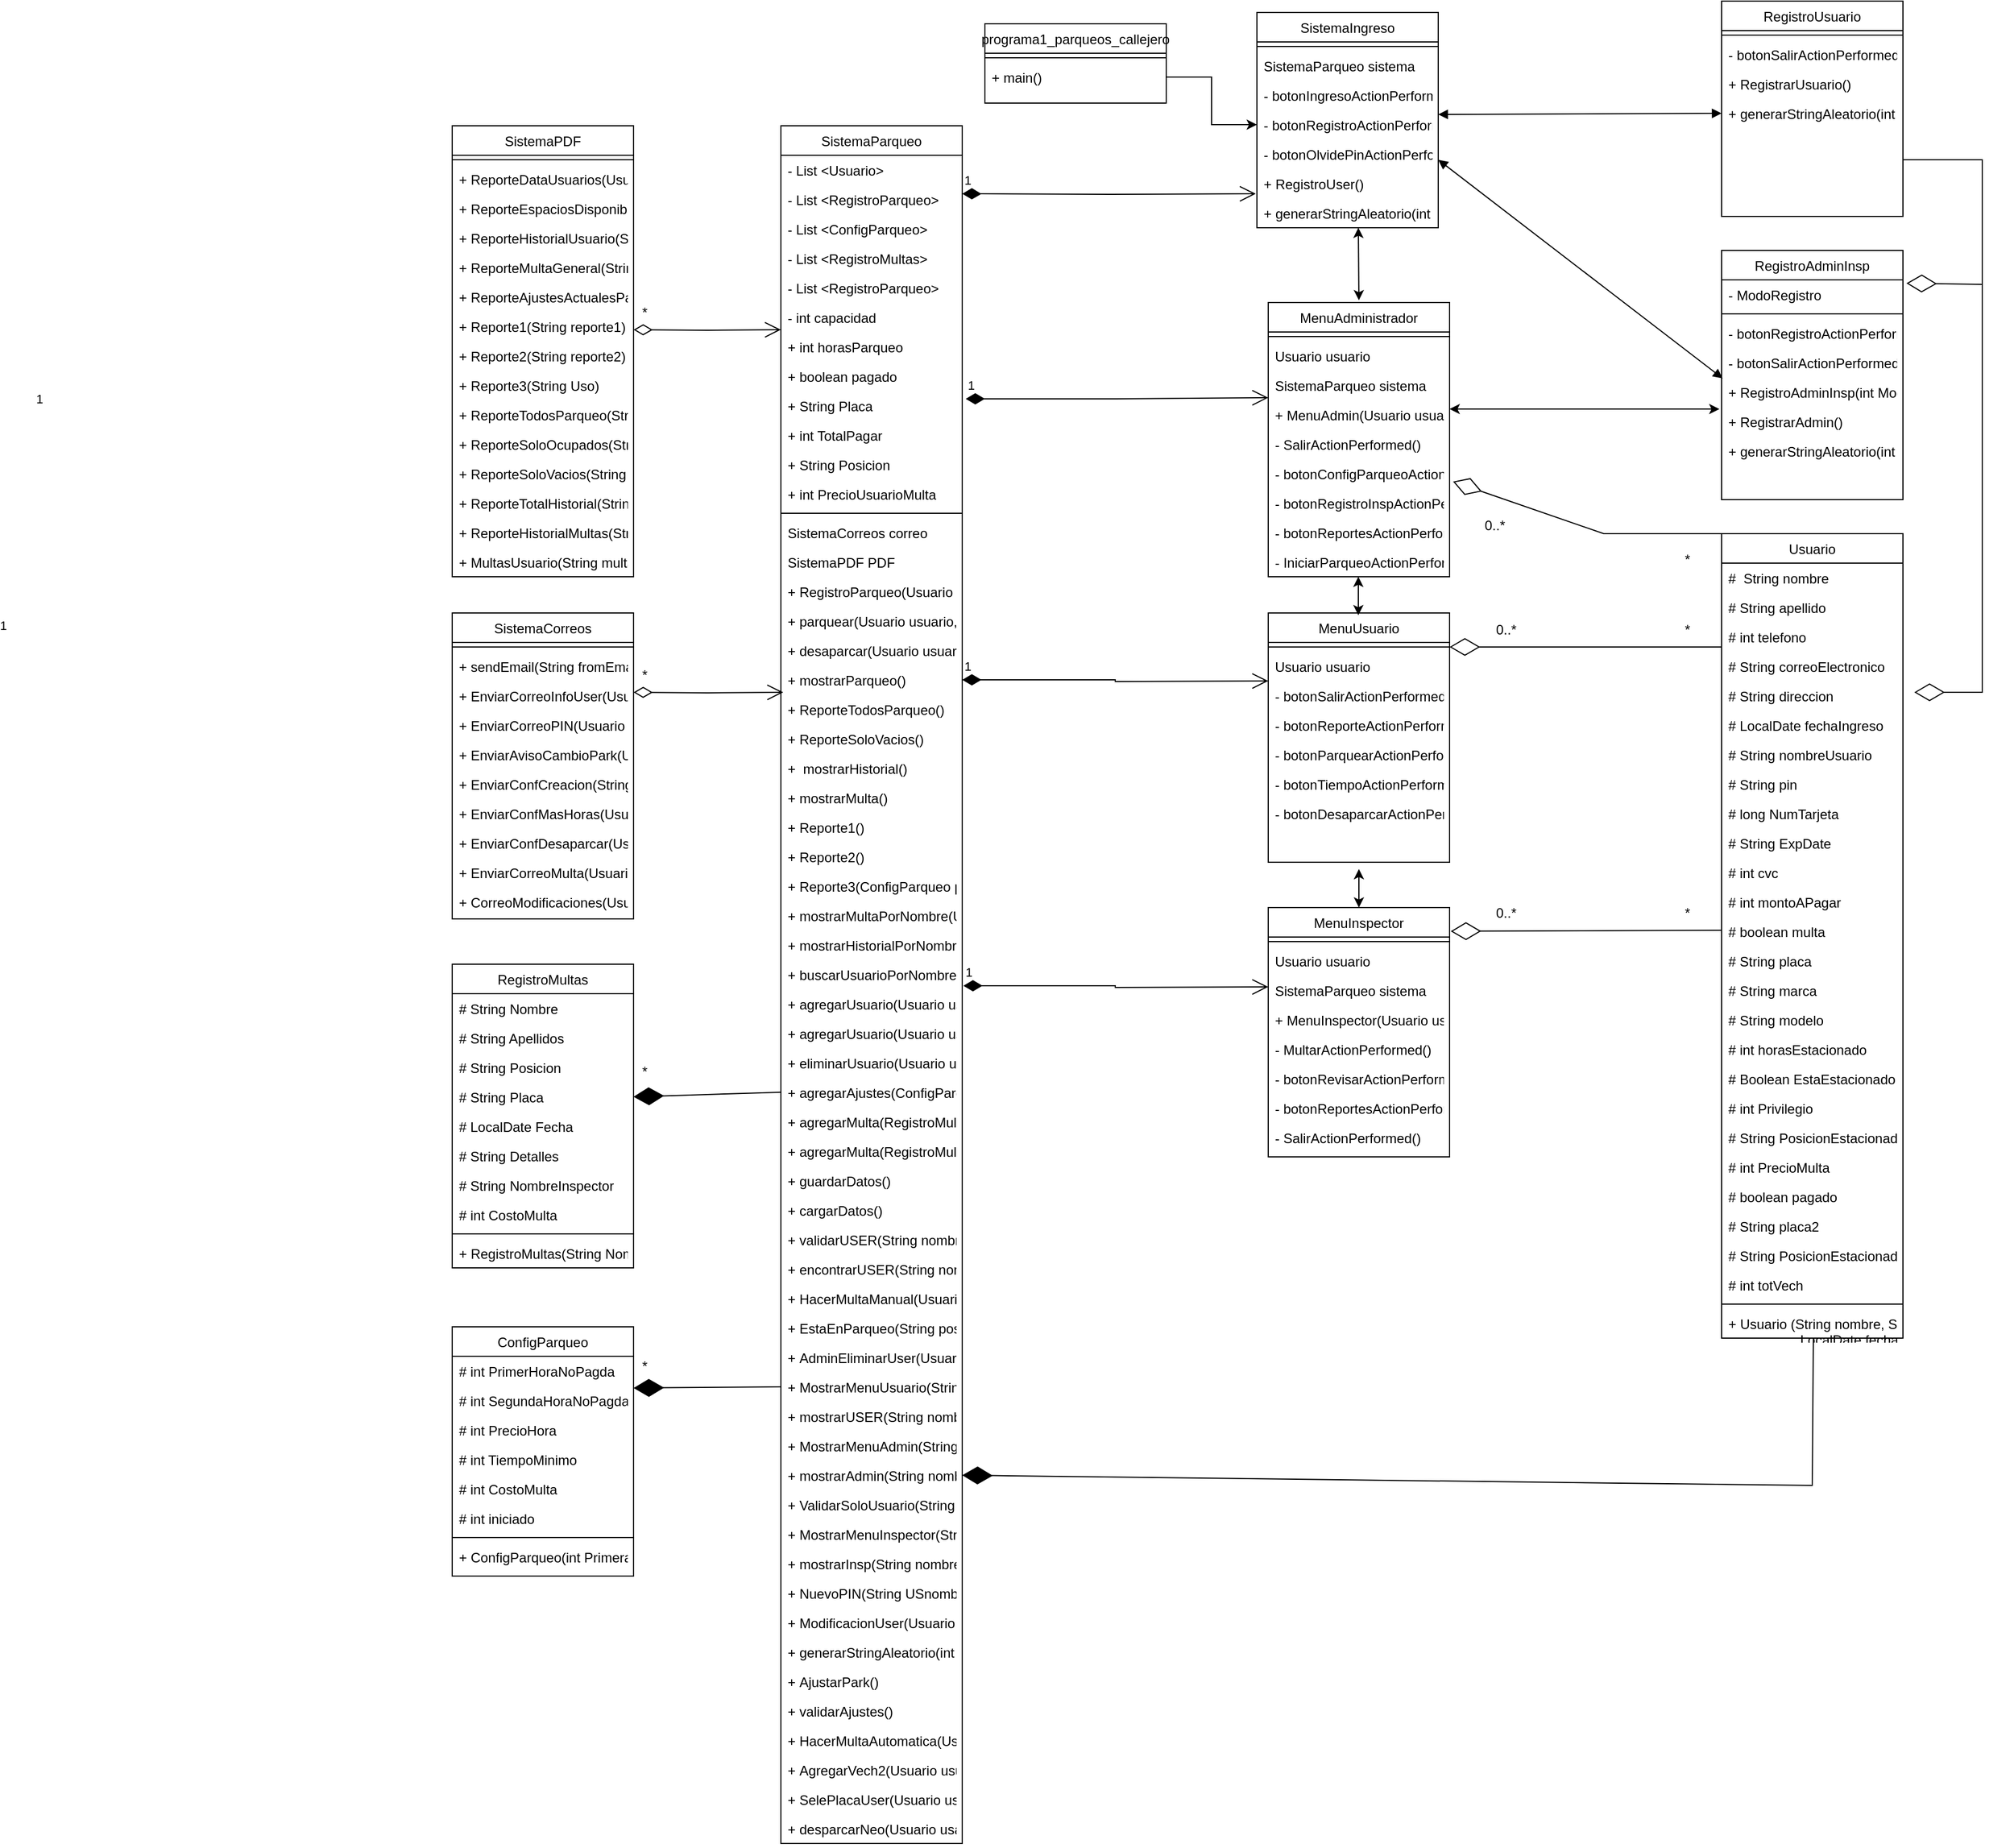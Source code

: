 <mxfile version="24.8.0">
  <diagram id="C5RBs43oDa-KdzZeNtuy" name="Page-1">
    <mxGraphModel dx="1611" dy="1147" grid="1" gridSize="10" guides="1" tooltips="1" connect="1" arrows="1" fold="1" page="1" pageScale="1" pageWidth="827" pageHeight="1169" math="0" shadow="0">
      <root>
        <mxCell id="WIyWlLk6GJQsqaUBKTNV-0" />
        <mxCell id="WIyWlLk6GJQsqaUBKTNV-1" parent="WIyWlLk6GJQsqaUBKTNV-0" />
        <mxCell id="zkfFHV4jXpPFQw0GAbJ--0" value="SistemaPDF" style="swimlane;fontStyle=0;align=center;verticalAlign=top;childLayout=stackLayout;horizontal=1;startSize=26;horizontalStack=0;resizeParent=1;resizeLast=0;collapsible=1;marginBottom=0;rounded=0;shadow=0;strokeWidth=1;" parent="WIyWlLk6GJQsqaUBKTNV-1" vertex="1">
          <mxGeometry x="-150" y="150" width="160" height="398" as="geometry">
            <mxRectangle x="230" y="140" width="160" height="26" as="alternateBounds" />
          </mxGeometry>
        </mxCell>
        <mxCell id="zkfFHV4jXpPFQw0GAbJ--4" value="" style="line;html=1;strokeWidth=1;align=left;verticalAlign=middle;spacingTop=-1;spacingLeft=3;spacingRight=3;rotatable=0;labelPosition=right;points=[];portConstraint=eastwest;" parent="zkfFHV4jXpPFQw0GAbJ--0" vertex="1">
          <mxGeometry y="26" width="160" height="8" as="geometry" />
        </mxCell>
        <mxCell id="zkfFHV4jXpPFQw0GAbJ--5" value="+ ReporteDataUsuarios(Usuario usuario)" style="text;align=left;verticalAlign=top;spacingLeft=4;spacingRight=4;overflow=hidden;rotatable=0;points=[[0,0.5],[1,0.5]];portConstraint=eastwest;" parent="zkfFHV4jXpPFQw0GAbJ--0" vertex="1">
          <mxGeometry y="34" width="160" height="26" as="geometry" />
        </mxCell>
        <mxCell id="oz4j0DTd0U0FXxIARblS-91" value="+ ReporteEspaciosDisponibles(int EspacioDisponible)" style="text;align=left;verticalAlign=top;spacingLeft=4;spacingRight=4;overflow=hidden;rotatable=0;points=[[0,0.5],[1,0.5]];portConstraint=eastwest;" parent="zkfFHV4jXpPFQw0GAbJ--0" vertex="1">
          <mxGeometry y="60" width="160" height="26" as="geometry" />
        </mxCell>
        <mxCell id="oz4j0DTd0U0FXxIARblS-92" value="+ ReporteHistorialUsuario(String history, Usuario usuario)" style="text;align=left;verticalAlign=top;spacingLeft=4;spacingRight=4;overflow=hidden;rotatable=0;points=[[0,0.5],[1,0.5]];portConstraint=eastwest;" parent="zkfFHV4jXpPFQw0GAbJ--0" vertex="1">
          <mxGeometry y="86" width="160" height="26" as="geometry" />
        </mxCell>
        <mxCell id="oz4j0DTd0U0FXxIARblS-93" value="+ ReporteMultaGeneral(String multas)" style="text;align=left;verticalAlign=top;spacingLeft=4;spacingRight=4;overflow=hidden;rotatable=0;points=[[0,0.5],[1,0.5]];portConstraint=eastwest;" parent="zkfFHV4jXpPFQw0GAbJ--0" vertex="1">
          <mxGeometry y="112" width="160" height="26" as="geometry" />
        </mxCell>
        <mxCell id="oz4j0DTd0U0FXxIARblS-94" value="+ ReporteAjustesActualesParqueo(ConfigParqueo park)" style="text;align=left;verticalAlign=top;spacingLeft=4;spacingRight=4;overflow=hidden;rotatable=0;points=[[0,0.5],[1,0.5]];portConstraint=eastwest;" parent="zkfFHV4jXpPFQw0GAbJ--0" vertex="1">
          <mxGeometry y="138" width="160" height="26" as="geometry" />
        </mxCell>
        <mxCell id="oz4j0DTd0U0FXxIARblS-95" value="+ Reporte1(String reporte1)" style="text;align=left;verticalAlign=top;spacingLeft=4;spacingRight=4;overflow=hidden;rotatable=0;points=[[0,0.5],[1,0.5]];portConstraint=eastwest;" parent="zkfFHV4jXpPFQw0GAbJ--0" vertex="1">
          <mxGeometry y="164" width="160" height="26" as="geometry" />
        </mxCell>
        <mxCell id="oz4j0DTd0U0FXxIARblS-96" value="+ Reporte2(String reporte2)" style="text;align=left;verticalAlign=top;spacingLeft=4;spacingRight=4;overflow=hidden;rotatable=0;points=[[0,0.5],[1,0.5]];portConstraint=eastwest;" parent="zkfFHV4jXpPFQw0GAbJ--0" vertex="1">
          <mxGeometry y="190" width="160" height="26" as="geometry" />
        </mxCell>
        <mxCell id="oz4j0DTd0U0FXxIARblS-97" value="+ Reporte3(String Uso)" style="text;align=left;verticalAlign=top;spacingLeft=4;spacingRight=4;overflow=hidden;rotatable=0;points=[[0,0.5],[1,0.5]];portConstraint=eastwest;" parent="zkfFHV4jXpPFQw0GAbJ--0" vertex="1">
          <mxGeometry y="216" width="160" height="26" as="geometry" />
        </mxCell>
        <mxCell id="oz4j0DTd0U0FXxIARblS-98" value="+ ReporteTodosParqueo(String Todos)" style="text;align=left;verticalAlign=top;spacingLeft=4;spacingRight=4;overflow=hidden;rotatable=0;points=[[0,0.5],[1,0.5]];portConstraint=eastwest;" parent="zkfFHV4jXpPFQw0GAbJ--0" vertex="1">
          <mxGeometry y="242" width="160" height="26" as="geometry" />
        </mxCell>
        <mxCell id="oz4j0DTd0U0FXxIARblS-99" value="+ ReporteSoloOcupados(String Ocupados)" style="text;align=left;verticalAlign=top;spacingLeft=4;spacingRight=4;overflow=hidden;rotatable=0;points=[[0,0.5],[1,0.5]];portConstraint=eastwest;" parent="zkfFHV4jXpPFQw0GAbJ--0" vertex="1">
          <mxGeometry y="268" width="160" height="26" as="geometry" />
        </mxCell>
        <mxCell id="oz4j0DTd0U0FXxIARblS-100" value="+ ReporteSoloVacios(String vacios)" style="text;align=left;verticalAlign=top;spacingLeft=4;spacingRight=4;overflow=hidden;rotatable=0;points=[[0,0.5],[1,0.5]];portConstraint=eastwest;" parent="zkfFHV4jXpPFQw0GAbJ--0" vertex="1">
          <mxGeometry y="294" width="160" height="26" as="geometry" />
        </mxCell>
        <mxCell id="oz4j0DTd0U0FXxIARblS-101" value="+ ReporteTotalHistorial(String TotalHistorial)" style="text;align=left;verticalAlign=top;spacingLeft=4;spacingRight=4;overflow=hidden;rotatable=0;points=[[0,0.5],[1,0.5]];portConstraint=eastwest;" parent="zkfFHV4jXpPFQw0GAbJ--0" vertex="1">
          <mxGeometry y="320" width="160" height="26" as="geometry" />
        </mxCell>
        <mxCell id="oz4j0DTd0U0FXxIARblS-102" value="+ ReporteHistorialMultas(String TotalMultas)" style="text;align=left;verticalAlign=top;spacingLeft=4;spacingRight=4;overflow=hidden;rotatable=0;points=[[0,0.5],[1,0.5]];portConstraint=eastwest;" parent="zkfFHV4jXpPFQw0GAbJ--0" vertex="1">
          <mxGeometry y="346" width="160" height="26" as="geometry" />
        </mxCell>
        <mxCell id="oz4j0DTd0U0FXxIARblS-103" value="+ MultasUsuario(String multa)" style="text;align=left;verticalAlign=top;spacingLeft=4;spacingRight=4;overflow=hidden;rotatable=0;points=[[0,0.5],[1,0.5]];portConstraint=eastwest;" parent="zkfFHV4jXpPFQw0GAbJ--0" vertex="1">
          <mxGeometry y="372" width="160" height="26" as="geometry" />
        </mxCell>
        <mxCell id="zkfFHV4jXpPFQw0GAbJ--6" value="SistemaParqueo" style="swimlane;fontStyle=0;align=center;verticalAlign=top;childLayout=stackLayout;horizontal=1;startSize=26;horizontalStack=0;resizeParent=1;resizeLast=0;collapsible=1;marginBottom=0;rounded=0;shadow=0;strokeWidth=1;" parent="WIyWlLk6GJQsqaUBKTNV-1" vertex="1">
          <mxGeometry x="140" y="150" width="160" height="1516" as="geometry">
            <mxRectangle x="130" y="380" width="160" height="26" as="alternateBounds" />
          </mxGeometry>
        </mxCell>
        <mxCell id="zkfFHV4jXpPFQw0GAbJ--7" value="- List &lt;Usuario&gt;" style="text;align=left;verticalAlign=top;spacingLeft=4;spacingRight=4;overflow=hidden;rotatable=0;points=[[0,0.5],[1,0.5]];portConstraint=eastwest;" parent="zkfFHV4jXpPFQw0GAbJ--6" vertex="1">
          <mxGeometry y="26" width="160" height="26" as="geometry" />
        </mxCell>
        <mxCell id="oz4j0DTd0U0FXxIARblS-1" value="- List &lt;RegistroParqueo&gt;" style="text;align=left;verticalAlign=top;spacingLeft=4;spacingRight=4;overflow=hidden;rotatable=0;points=[[0,0.5],[1,0.5]];portConstraint=eastwest;rounded=0;shadow=0;html=0;" parent="zkfFHV4jXpPFQw0GAbJ--6" vertex="1">
          <mxGeometry y="52" width="160" height="26" as="geometry" />
        </mxCell>
        <mxCell id="oz4j0DTd0U0FXxIARblS-2" value="- List &lt;ConfigParqueo&gt;" style="text;align=left;verticalAlign=top;spacingLeft=4;spacingRight=4;overflow=hidden;rotatable=0;points=[[0,0.5],[1,0.5]];portConstraint=eastwest;rounded=0;shadow=0;html=0;" parent="zkfFHV4jXpPFQw0GAbJ--6" vertex="1">
          <mxGeometry y="78" width="160" height="26" as="geometry" />
        </mxCell>
        <mxCell id="oz4j0DTd0U0FXxIARblS-3" value="- List &lt;RegistroMultas&gt;" style="text;align=left;verticalAlign=top;spacingLeft=4;spacingRight=4;overflow=hidden;rotatable=0;points=[[0,0.5],[1,0.5]];portConstraint=eastwest;rounded=0;shadow=0;html=0;" parent="zkfFHV4jXpPFQw0GAbJ--6" vertex="1">
          <mxGeometry y="104" width="160" height="26" as="geometry" />
        </mxCell>
        <mxCell id="oz4j0DTd0U0FXxIARblS-4" value="- List &lt;RegistroParqueo&gt;" style="text;align=left;verticalAlign=top;spacingLeft=4;spacingRight=4;overflow=hidden;rotatable=0;points=[[0,0.5],[1,0.5]];portConstraint=eastwest;rounded=0;shadow=0;html=0;" parent="zkfFHV4jXpPFQw0GAbJ--6" vertex="1">
          <mxGeometry y="130" width="160" height="26" as="geometry" />
        </mxCell>
        <mxCell id="oz4j0DTd0U0FXxIARblS-5" value="- int capacidad" style="text;align=left;verticalAlign=top;spacingLeft=4;spacingRight=4;overflow=hidden;rotatable=0;points=[[0,0.5],[1,0.5]];portConstraint=eastwest;rounded=0;shadow=0;html=0;" parent="zkfFHV4jXpPFQw0GAbJ--6" vertex="1">
          <mxGeometry y="156" width="160" height="26" as="geometry" />
        </mxCell>
        <mxCell id="oz4j0DTd0U0FXxIARblS-6" value="+ int horasParqueo" style="text;align=left;verticalAlign=top;spacingLeft=4;spacingRight=4;overflow=hidden;rotatable=0;points=[[0,0.5],[1,0.5]];portConstraint=eastwest;rounded=0;shadow=0;html=0;" parent="zkfFHV4jXpPFQw0GAbJ--6" vertex="1">
          <mxGeometry y="182" width="160" height="26" as="geometry" />
        </mxCell>
        <mxCell id="oz4j0DTd0U0FXxIARblS-7" value="+ boolean pagado" style="text;align=left;verticalAlign=top;spacingLeft=4;spacingRight=4;overflow=hidden;rotatable=0;points=[[0,0.5],[1,0.5]];portConstraint=eastwest;rounded=0;shadow=0;html=0;" parent="zkfFHV4jXpPFQw0GAbJ--6" vertex="1">
          <mxGeometry y="208" width="160" height="26" as="geometry" />
        </mxCell>
        <mxCell id="oz4j0DTd0U0FXxIARblS-8" value="+ String Placa" style="text;align=left;verticalAlign=top;spacingLeft=4;spacingRight=4;overflow=hidden;rotatable=0;points=[[0,0.5],[1,0.5]];portConstraint=eastwest;rounded=0;shadow=0;html=0;" parent="zkfFHV4jXpPFQw0GAbJ--6" vertex="1">
          <mxGeometry y="234" width="160" height="26" as="geometry" />
        </mxCell>
        <mxCell id="oz4j0DTd0U0FXxIARblS-9" value="+ int TotalPagar" style="text;align=left;verticalAlign=top;spacingLeft=4;spacingRight=4;overflow=hidden;rotatable=0;points=[[0,0.5],[1,0.5]];portConstraint=eastwest;rounded=0;shadow=0;html=0;" parent="zkfFHV4jXpPFQw0GAbJ--6" vertex="1">
          <mxGeometry y="260" width="160" height="26" as="geometry" />
        </mxCell>
        <mxCell id="oz4j0DTd0U0FXxIARblS-10" value="+ String Posicion" style="text;align=left;verticalAlign=top;spacingLeft=4;spacingRight=4;overflow=hidden;rotatable=0;points=[[0,0.5],[1,0.5]];portConstraint=eastwest;rounded=0;shadow=0;html=0;" parent="zkfFHV4jXpPFQw0GAbJ--6" vertex="1">
          <mxGeometry y="286" width="160" height="26" as="geometry" />
        </mxCell>
        <mxCell id="zkfFHV4jXpPFQw0GAbJ--8" value="+ int PrecioUsuarioMulta" style="text;align=left;verticalAlign=top;spacingLeft=4;spacingRight=4;overflow=hidden;rotatable=0;points=[[0,0.5],[1,0.5]];portConstraint=eastwest;rounded=0;shadow=0;html=0;" parent="zkfFHV4jXpPFQw0GAbJ--6" vertex="1">
          <mxGeometry y="312" width="160" height="26" as="geometry" />
        </mxCell>
        <mxCell id="zkfFHV4jXpPFQw0GAbJ--9" value="" style="line;html=1;strokeWidth=1;align=left;verticalAlign=middle;spacingTop=-1;spacingLeft=3;spacingRight=3;rotatable=0;labelPosition=right;points=[];portConstraint=eastwest;" parent="zkfFHV4jXpPFQw0GAbJ--6" vertex="1">
          <mxGeometry y="338" width="160" height="8" as="geometry" />
        </mxCell>
        <mxCell id="zkfFHV4jXpPFQw0GAbJ--10" value="SistemaCorreos correo" style="text;align=left;verticalAlign=top;spacingLeft=4;spacingRight=4;overflow=hidden;rotatable=0;points=[[0,0.5],[1,0.5]];portConstraint=eastwest;fontStyle=0" parent="zkfFHV4jXpPFQw0GAbJ--6" vertex="1">
          <mxGeometry y="346" width="160" height="26" as="geometry" />
        </mxCell>
        <mxCell id="oz4j0DTd0U0FXxIARblS-11" value="SistemaPDF PDF" style="text;align=left;verticalAlign=top;spacingLeft=4;spacingRight=4;overflow=hidden;rotatable=0;points=[[0,0.5],[1,0.5]];portConstraint=eastwest;" parent="zkfFHV4jXpPFQw0GAbJ--6" vertex="1">
          <mxGeometry y="372" width="160" height="26" as="geometry" />
        </mxCell>
        <mxCell id="oz4j0DTd0U0FXxIARblS-12" value="+ RegistroParqueo(Usuario usuario, int horasParqueo, boolean pagado, String Placa, int TotalPago, String Posicion, LocalDate Fecha, int PrecioUsuarioMulta)" style="text;align=left;verticalAlign=top;spacingLeft=4;spacingRight=4;overflow=hidden;rotatable=0;points=[[0,0.5],[1,0.5]];portConstraint=eastwest;" parent="zkfFHV4jXpPFQw0GAbJ--6" vertex="1">
          <mxGeometry y="398" width="160" height="26" as="geometry" />
        </mxCell>
        <mxCell id="oz4j0DTd0U0FXxIARblS-13" value="+ parquear(Usuario usuario, int horasParqueo, boolean pagado, String Placa, int MontoAPagar,String Posicion, LocalDate Fecha , int CostoMulta)" style="text;align=left;verticalAlign=top;spacingLeft=4;spacingRight=4;overflow=hidden;rotatable=0;points=[[0,0.5],[1,0.5]];portConstraint=eastwest;" parent="zkfFHV4jXpPFQw0GAbJ--6" vertex="1">
          <mxGeometry y="424" width="160" height="26" as="geometry" />
        </mxCell>
        <mxCell id="oz4j0DTd0U0FXxIARblS-14" value="+ desaparcar(Usuario usuario)" style="text;align=left;verticalAlign=top;spacingLeft=4;spacingRight=4;overflow=hidden;rotatable=0;points=[[0,0.5],[1,0.5]];portConstraint=eastwest;" parent="zkfFHV4jXpPFQw0GAbJ--6" vertex="1">
          <mxGeometry y="450" width="160" height="26" as="geometry" />
        </mxCell>
        <mxCell id="oz4j0DTd0U0FXxIARblS-15" value="+ mostrarParqueo()" style="text;align=left;verticalAlign=top;spacingLeft=4;spacingRight=4;overflow=hidden;rotatable=0;points=[[0,0.5],[1,0.5]];portConstraint=eastwest;" parent="zkfFHV4jXpPFQw0GAbJ--6" vertex="1">
          <mxGeometry y="476" width="160" height="26" as="geometry" />
        </mxCell>
        <mxCell id="oz4j0DTd0U0FXxIARblS-16" value="+ ReporteTodosParqueo()" style="text;align=left;verticalAlign=top;spacingLeft=4;spacingRight=4;overflow=hidden;rotatable=0;points=[[0,0.5],[1,0.5]];portConstraint=eastwest;" parent="zkfFHV4jXpPFQw0GAbJ--6" vertex="1">
          <mxGeometry y="502" width="160" height="26" as="geometry" />
        </mxCell>
        <mxCell id="oz4j0DTd0U0FXxIARblS-17" value="+ ReporteSoloVacios()" style="text;align=left;verticalAlign=top;spacingLeft=4;spacingRight=4;overflow=hidden;rotatable=0;points=[[0,0.5],[1,0.5]];portConstraint=eastwest;" parent="zkfFHV4jXpPFQw0GAbJ--6" vertex="1">
          <mxGeometry y="528" width="160" height="26" as="geometry" />
        </mxCell>
        <mxCell id="zkfFHV4jXpPFQw0GAbJ--11" value="+  mostrarHistorial()" style="text;align=left;verticalAlign=top;spacingLeft=4;spacingRight=4;overflow=hidden;rotatable=0;points=[[0,0.5],[1,0.5]];portConstraint=eastwest;" parent="zkfFHV4jXpPFQw0GAbJ--6" vertex="1">
          <mxGeometry y="554" width="160" height="26" as="geometry" />
        </mxCell>
        <mxCell id="oz4j0DTd0U0FXxIARblS-18" value="+ mostrarMulta()" style="text;align=left;verticalAlign=top;spacingLeft=4;spacingRight=4;overflow=hidden;rotatable=0;points=[[0,0.5],[1,0.5]];portConstraint=eastwest;" parent="zkfFHV4jXpPFQw0GAbJ--6" vertex="1">
          <mxGeometry y="580" width="160" height="26" as="geometry" />
        </mxCell>
        <mxCell id="oz4j0DTd0U0FXxIARblS-21" value="+ Reporte1()" style="text;align=left;verticalAlign=top;spacingLeft=4;spacingRight=4;overflow=hidden;rotatable=0;points=[[0,0.5],[1,0.5]];portConstraint=eastwest;" parent="zkfFHV4jXpPFQw0GAbJ--6" vertex="1">
          <mxGeometry y="606" width="160" height="26" as="geometry" />
        </mxCell>
        <mxCell id="oz4j0DTd0U0FXxIARblS-20" value="+ Reporte2()" style="text;align=left;verticalAlign=top;spacingLeft=4;spacingRight=4;overflow=hidden;rotatable=0;points=[[0,0.5],[1,0.5]];portConstraint=eastwest;" parent="zkfFHV4jXpPFQw0GAbJ--6" vertex="1">
          <mxGeometry y="632" width="160" height="26" as="geometry" />
        </mxCell>
        <mxCell id="oz4j0DTd0U0FXxIARblS-22" value="+ Reporte3(ConfigParqueo park)" style="text;align=left;verticalAlign=top;spacingLeft=4;spacingRight=4;overflow=hidden;rotatable=0;points=[[0,0.5],[1,0.5]];portConstraint=eastwest;" parent="zkfFHV4jXpPFQw0GAbJ--6" vertex="1">
          <mxGeometry y="658" width="160" height="26" as="geometry" />
        </mxCell>
        <mxCell id="oz4j0DTd0U0FXxIARblS-23" value="+ mostrarMultaPorNombre(Usuario usuario)" style="text;align=left;verticalAlign=top;spacingLeft=4;spacingRight=4;overflow=hidden;rotatable=0;points=[[0,0.5],[1,0.5]];portConstraint=eastwest;" parent="zkfFHV4jXpPFQw0GAbJ--6" vertex="1">
          <mxGeometry y="684" width="160" height="26" as="geometry" />
        </mxCell>
        <mxCell id="oz4j0DTd0U0FXxIARblS-24" value="+ mostrarHistorialPorNombre(Usuario usuario)" style="text;align=left;verticalAlign=top;spacingLeft=4;spacingRight=4;overflow=hidden;rotatable=0;points=[[0,0.5],[1,0.5]];portConstraint=eastwest;" parent="zkfFHV4jXpPFQw0GAbJ--6" vertex="1">
          <mxGeometry y="710" width="160" height="26" as="geometry" />
        </mxCell>
        <mxCell id="oz4j0DTd0U0FXxIARblS-25" value="+ buscarUsuarioPorNombre(String nombre)" style="text;align=left;verticalAlign=top;spacingLeft=4;spacingRight=4;overflow=hidden;rotatable=0;points=[[0,0.5],[1,0.5]];portConstraint=eastwest;" parent="zkfFHV4jXpPFQw0GAbJ--6" vertex="1">
          <mxGeometry y="736" width="160" height="26" as="geometry" />
        </mxCell>
        <mxCell id="oz4j0DTd0U0FXxIARblS-26" value="+ agregarUsuario(Usuario usuario)" style="text;align=left;verticalAlign=top;spacingLeft=4;spacingRight=4;overflow=hidden;rotatable=0;points=[[0,0.5],[1,0.5]];portConstraint=eastwest;" parent="zkfFHV4jXpPFQw0GAbJ--6" vertex="1">
          <mxGeometry y="762" width="160" height="26" as="geometry" />
        </mxCell>
        <mxCell id="oz4j0DTd0U0FXxIARblS-27" value="+ agregarUsuario(Usuario usuario)" style="text;align=left;verticalAlign=top;spacingLeft=4;spacingRight=4;overflow=hidden;rotatable=0;points=[[0,0.5],[1,0.5]];portConstraint=eastwest;" parent="zkfFHV4jXpPFQw0GAbJ--6" vertex="1">
          <mxGeometry y="788" width="160" height="26" as="geometry" />
        </mxCell>
        <mxCell id="oz4j0DTd0U0FXxIARblS-28" value="+ eliminarUsuario(Usuario usuario)" style="text;align=left;verticalAlign=top;spacingLeft=4;spacingRight=4;overflow=hidden;rotatable=0;points=[[0,0.5],[1,0.5]];portConstraint=eastwest;" parent="zkfFHV4jXpPFQw0GAbJ--6" vertex="1">
          <mxGeometry y="814" width="160" height="26" as="geometry" />
        </mxCell>
        <mxCell id="oz4j0DTd0U0FXxIARblS-29" value="+ agregarAjustes(ConfigParqueo configpark)" style="text;align=left;verticalAlign=top;spacingLeft=4;spacingRight=4;overflow=hidden;rotatable=0;points=[[0,0.5],[1,0.5]];portConstraint=eastwest;" parent="zkfFHV4jXpPFQw0GAbJ--6" vertex="1">
          <mxGeometry y="840" width="160" height="26" as="geometry" />
        </mxCell>
        <mxCell id="oz4j0DTd0U0FXxIARblS-30" value="+ agregarMulta(RegistroMultas multa)" style="text;align=left;verticalAlign=top;spacingLeft=4;spacingRight=4;overflow=hidden;rotatable=0;points=[[0,0.5],[1,0.5]];portConstraint=eastwest;" parent="zkfFHV4jXpPFQw0GAbJ--6" vertex="1">
          <mxGeometry y="866" width="160" height="26" as="geometry" />
        </mxCell>
        <mxCell id="oz4j0DTd0U0FXxIARblS-31" value="+ agregarMulta(RegistroMultas multa)" style="text;align=left;verticalAlign=top;spacingLeft=4;spacingRight=4;overflow=hidden;rotatable=0;points=[[0,0.5],[1,0.5]];portConstraint=eastwest;" parent="zkfFHV4jXpPFQw0GAbJ--6" vertex="1">
          <mxGeometry y="892" width="160" height="26" as="geometry" />
        </mxCell>
        <mxCell id="oz4j0DTd0U0FXxIARblS-32" value="+ guardarDatos()" style="text;align=left;verticalAlign=top;spacingLeft=4;spacingRight=4;overflow=hidden;rotatable=0;points=[[0,0.5],[1,0.5]];portConstraint=eastwest;" parent="zkfFHV4jXpPFQw0GAbJ--6" vertex="1">
          <mxGeometry y="918" width="160" height="26" as="geometry" />
        </mxCell>
        <mxCell id="oz4j0DTd0U0FXxIARblS-33" value="+ cargarDatos()" style="text;align=left;verticalAlign=top;spacingLeft=4;spacingRight=4;overflow=hidden;rotatable=0;points=[[0,0.5],[1,0.5]];portConstraint=eastwest;" parent="zkfFHV4jXpPFQw0GAbJ--6" vertex="1">
          <mxGeometry y="944" width="160" height="26" as="geometry" />
        </mxCell>
        <mxCell id="oz4j0DTd0U0FXxIARblS-34" value="+ validarUSER(String nombre, String Pin)" style="text;align=left;verticalAlign=top;spacingLeft=4;spacingRight=4;overflow=hidden;rotatable=0;points=[[0,0.5],[1,0.5]];portConstraint=eastwest;" parent="zkfFHV4jXpPFQw0GAbJ--6" vertex="1">
          <mxGeometry y="970" width="160" height="26" as="geometry" />
        </mxCell>
        <mxCell id="oz4j0DTd0U0FXxIARblS-35" value="+ encontrarUSER(String nombre)" style="text;align=left;verticalAlign=top;spacingLeft=4;spacingRight=4;overflow=hidden;rotatable=0;points=[[0,0.5],[1,0.5]];portConstraint=eastwest;" parent="zkfFHV4jXpPFQw0GAbJ--6" vertex="1">
          <mxGeometry y="996" width="160" height="26" as="geometry" />
        </mxCell>
        <mxCell id="oz4j0DTd0U0FXxIARblS-36" value="+ HacerMultaManual(Usuario usuario,ConfigParqueo park,String NombreInspector,String Detalles)" style="text;align=left;verticalAlign=top;spacingLeft=4;spacingRight=4;overflow=hidden;rotatable=0;points=[[0,0.5],[1,0.5]];portConstraint=eastwest;" parent="zkfFHV4jXpPFQw0GAbJ--6" vertex="1">
          <mxGeometry y="1022" width="160" height="26" as="geometry" />
        </mxCell>
        <mxCell id="oz4j0DTd0U0FXxIARblS-37" value="+ EstaEnParqueo(String posicion)" style="text;align=left;verticalAlign=top;spacingLeft=4;spacingRight=4;overflow=hidden;rotatable=0;points=[[0,0.5],[1,0.5]];portConstraint=eastwest;" parent="zkfFHV4jXpPFQw0GAbJ--6" vertex="1">
          <mxGeometry y="1048" width="160" height="26" as="geometry" />
        </mxCell>
        <mxCell id="oz4j0DTd0U0FXxIARblS-38" value="+ AdminEliminarUser(Usuario usuario)" style="text;align=left;verticalAlign=top;spacingLeft=4;spacingRight=4;overflow=hidden;rotatable=0;points=[[0,0.5],[1,0.5]];portConstraint=eastwest;" parent="zkfFHV4jXpPFQw0GAbJ--6" vertex="1">
          <mxGeometry y="1074" width="160" height="26" as="geometry" />
        </mxCell>
        <mxCell id="oz4j0DTd0U0FXxIARblS-39" value="+ MostrarMenuUsuario(String nombre, String Pin)" style="text;align=left;verticalAlign=top;spacingLeft=4;spacingRight=4;overflow=hidden;rotatable=0;points=[[0,0.5],[1,0.5]];portConstraint=eastwest;" parent="zkfFHV4jXpPFQw0GAbJ--6" vertex="1">
          <mxGeometry y="1100" width="160" height="26" as="geometry" />
        </mxCell>
        <mxCell id="oz4j0DTd0U0FXxIARblS-40" value="+ mostrarUSER(String nombre, String Pin, int choice)" style="text;align=left;verticalAlign=top;spacingLeft=4;spacingRight=4;overflow=hidden;rotatable=0;points=[[0,0.5],[1,0.5]];portConstraint=eastwest;" parent="zkfFHV4jXpPFQw0GAbJ--6" vertex="1">
          <mxGeometry y="1126" width="160" height="26" as="geometry" />
        </mxCell>
        <mxCell id="oz4j0DTd0U0FXxIARblS-44" value="+ MostrarMenuAdmin(String nombre, String Pin)" style="text;align=left;verticalAlign=top;spacingLeft=4;spacingRight=4;overflow=hidden;rotatable=0;points=[[0,0.5],[1,0.5]];portConstraint=eastwest;" parent="zkfFHV4jXpPFQw0GAbJ--6" vertex="1">
          <mxGeometry y="1152" width="160" height="26" as="geometry" />
        </mxCell>
        <mxCell id="oz4j0DTd0U0FXxIARblS-45" value="+ mostrarAdmin(String nombre, String Pin, int choice)" style="text;align=left;verticalAlign=top;spacingLeft=4;spacingRight=4;overflow=hidden;rotatable=0;points=[[0,0.5],[1,0.5]];portConstraint=eastwest;" parent="zkfFHV4jXpPFQw0GAbJ--6" vertex="1">
          <mxGeometry y="1178" width="160" height="26" as="geometry" />
        </mxCell>
        <mxCell id="oz4j0DTd0U0FXxIARblS-41" value="+ ValidarSoloUsuario(String nombre)" style="text;align=left;verticalAlign=top;spacingLeft=4;spacingRight=4;overflow=hidden;rotatable=0;points=[[0,0.5],[1,0.5]];portConstraint=eastwest;" parent="zkfFHV4jXpPFQw0GAbJ--6" vertex="1">
          <mxGeometry y="1204" width="160" height="26" as="geometry" />
        </mxCell>
        <mxCell id="oz4j0DTd0U0FXxIARblS-46" value="+ MostrarMenuInspector(String nombre, String Pin)" style="text;align=left;verticalAlign=top;spacingLeft=4;spacingRight=4;overflow=hidden;rotatable=0;points=[[0,0.5],[1,0.5]];portConstraint=eastwest;" parent="zkfFHV4jXpPFQw0GAbJ--6" vertex="1">
          <mxGeometry y="1230" width="160" height="26" as="geometry" />
        </mxCell>
        <mxCell id="oz4j0DTd0U0FXxIARblS-47" value="+ mostrarInsp(String nombre, String Pin,int choice)" style="text;align=left;verticalAlign=top;spacingLeft=4;spacingRight=4;overflow=hidden;rotatable=0;points=[[0,0.5],[1,0.5]];portConstraint=eastwest;" parent="zkfFHV4jXpPFQw0GAbJ--6" vertex="1">
          <mxGeometry y="1256" width="160" height="26" as="geometry" />
        </mxCell>
        <mxCell id="oz4j0DTd0U0FXxIARblS-42" value="+ NuevoPIN(String USnombre)" style="text;align=left;verticalAlign=top;spacingLeft=4;spacingRight=4;overflow=hidden;rotatable=0;points=[[0,0.5],[1,0.5]];portConstraint=eastwest;" parent="zkfFHV4jXpPFQw0GAbJ--6" vertex="1">
          <mxGeometry y="1282" width="160" height="26" as="geometry" />
        </mxCell>
        <mxCell id="oz4j0DTd0U0FXxIARblS-48" value="+ ModificacionUser(Usuario usuario)" style="text;align=left;verticalAlign=top;spacingLeft=4;spacingRight=4;overflow=hidden;rotatable=0;points=[[0,0.5],[1,0.5]];portConstraint=eastwest;" parent="zkfFHV4jXpPFQw0GAbJ--6" vertex="1">
          <mxGeometry y="1308" width="160" height="26" as="geometry" />
        </mxCell>
        <mxCell id="oz4j0DTd0U0FXxIARblS-43" value="+ generarStringAleatorio(int longitud)" style="text;align=left;verticalAlign=top;spacingLeft=4;spacingRight=4;overflow=hidden;rotatable=0;points=[[0,0.5],[1,0.5]];portConstraint=eastwest;" parent="zkfFHV4jXpPFQw0GAbJ--6" vertex="1">
          <mxGeometry y="1334" width="160" height="26" as="geometry" />
        </mxCell>
        <mxCell id="oz4j0DTd0U0FXxIARblS-49" value="+ AjustarPark()" style="text;align=left;verticalAlign=top;spacingLeft=4;spacingRight=4;overflow=hidden;rotatable=0;points=[[0,0.5],[1,0.5]];portConstraint=eastwest;" parent="zkfFHV4jXpPFQw0GAbJ--6" vertex="1">
          <mxGeometry y="1360" width="160" height="26" as="geometry" />
        </mxCell>
        <mxCell id="oz4j0DTd0U0FXxIARblS-50" value="+ validarAjustes()" style="text;align=left;verticalAlign=top;spacingLeft=4;spacingRight=4;overflow=hidden;rotatable=0;points=[[0,0.5],[1,0.5]];portConstraint=eastwest;" parent="zkfFHV4jXpPFQw0GAbJ--6" vertex="1">
          <mxGeometry y="1386" width="160" height="26" as="geometry" />
        </mxCell>
        <mxCell id="oz4j0DTd0U0FXxIARblS-19" value="+ HacerMultaAutomatica(Usuario usuario, ConfigParqueo park)" style="text;align=left;verticalAlign=top;spacingLeft=4;spacingRight=4;overflow=hidden;rotatable=0;points=[[0,0.5],[1,0.5]];portConstraint=eastwest;" parent="zkfFHV4jXpPFQw0GAbJ--6" vertex="1">
          <mxGeometry y="1412" width="160" height="26" as="geometry" />
        </mxCell>
        <mxCell id="eAeByR1ptnIg5AyTGZ3S-3" value="+ AgregarVech2(Usuario usuario)" style="text;align=left;verticalAlign=top;spacingLeft=4;spacingRight=4;overflow=hidden;rotatable=0;points=[[0,0.5],[1,0.5]];portConstraint=eastwest;" vertex="1" parent="zkfFHV4jXpPFQw0GAbJ--6">
          <mxGeometry y="1438" width="160" height="26" as="geometry" />
        </mxCell>
        <mxCell id="eAeByR1ptnIg5AyTGZ3S-4" value="+ SelePlacaUser(Usuario usuario)" style="text;align=left;verticalAlign=top;spacingLeft=4;spacingRight=4;overflow=hidden;rotatable=0;points=[[0,0.5],[1,0.5]];portConstraint=eastwest;" vertex="1" parent="zkfFHV4jXpPFQw0GAbJ--6">
          <mxGeometry y="1464" width="160" height="26" as="geometry" />
        </mxCell>
        <mxCell id="eAeByR1ptnIg5AyTGZ3S-5" value="+ desparcarNeo(Usuario usaurio)" style="text;align=left;verticalAlign=top;spacingLeft=4;spacingRight=4;overflow=hidden;rotatable=0;points=[[0,0.5],[1,0.5]];portConstraint=eastwest;" vertex="1" parent="zkfFHV4jXpPFQw0GAbJ--6">
          <mxGeometry y="1490" width="160" height="26" as="geometry" />
        </mxCell>
        <mxCell id="zkfFHV4jXpPFQw0GAbJ--13" value="Usuario" style="swimlane;fontStyle=0;align=center;verticalAlign=top;childLayout=stackLayout;horizontal=1;startSize=26;horizontalStack=0;resizeParent=1;resizeLast=0;collapsible=1;marginBottom=0;rounded=0;shadow=0;strokeWidth=1;" parent="WIyWlLk6GJQsqaUBKTNV-1" vertex="1">
          <mxGeometry x="970" y="510" width="160" height="710" as="geometry">
            <mxRectangle x="340" y="380" width="170" height="26" as="alternateBounds" />
          </mxGeometry>
        </mxCell>
        <mxCell id="zkfFHV4jXpPFQw0GAbJ--14" value="#  String nombre" style="text;align=left;verticalAlign=top;spacingLeft=4;spacingRight=4;overflow=hidden;rotatable=0;points=[[0,0.5],[1,0.5]];portConstraint=eastwest;" parent="zkfFHV4jXpPFQw0GAbJ--13" vertex="1">
          <mxGeometry y="26" width="160" height="26" as="geometry" />
        </mxCell>
        <mxCell id="oz4j0DTd0U0FXxIARblS-55" value="# String apellido" style="text;align=left;verticalAlign=top;spacingLeft=4;spacingRight=4;overflow=hidden;rotatable=0;points=[[0,0.5],[1,0.5]];portConstraint=eastwest;" parent="zkfFHV4jXpPFQw0GAbJ--13" vertex="1">
          <mxGeometry y="52" width="160" height="26" as="geometry" />
        </mxCell>
        <mxCell id="oz4j0DTd0U0FXxIARblS-56" value="# int telefono" style="text;align=left;verticalAlign=top;spacingLeft=4;spacingRight=4;overflow=hidden;rotatable=0;points=[[0,0.5],[1,0.5]];portConstraint=eastwest;" parent="zkfFHV4jXpPFQw0GAbJ--13" vertex="1">
          <mxGeometry y="78" width="160" height="26" as="geometry" />
        </mxCell>
        <mxCell id="oz4j0DTd0U0FXxIARblS-57" value="# String correoElectronico" style="text;align=left;verticalAlign=top;spacingLeft=4;spacingRight=4;overflow=hidden;rotatable=0;points=[[0,0.5],[1,0.5]];portConstraint=eastwest;" parent="zkfFHV4jXpPFQw0GAbJ--13" vertex="1">
          <mxGeometry y="104" width="160" height="26" as="geometry" />
        </mxCell>
        <mxCell id="oz4j0DTd0U0FXxIARblS-58" value="# String direccion" style="text;align=left;verticalAlign=top;spacingLeft=4;spacingRight=4;overflow=hidden;rotatable=0;points=[[0,0.5],[1,0.5]];portConstraint=eastwest;" parent="zkfFHV4jXpPFQw0GAbJ--13" vertex="1">
          <mxGeometry y="130" width="160" height="26" as="geometry" />
        </mxCell>
        <mxCell id="oz4j0DTd0U0FXxIARblS-59" value="# LocalDate fechaIngreso" style="text;align=left;verticalAlign=top;spacingLeft=4;spacingRight=4;overflow=hidden;rotatable=0;points=[[0,0.5],[1,0.5]];portConstraint=eastwest;" parent="zkfFHV4jXpPFQw0GAbJ--13" vertex="1">
          <mxGeometry y="156" width="160" height="26" as="geometry" />
        </mxCell>
        <mxCell id="oz4j0DTd0U0FXxIARblS-60" value="# String nombreUsuario" style="text;align=left;verticalAlign=top;spacingLeft=4;spacingRight=4;overflow=hidden;rotatable=0;points=[[0,0.5],[1,0.5]];portConstraint=eastwest;" parent="zkfFHV4jXpPFQw0GAbJ--13" vertex="1">
          <mxGeometry y="182" width="160" height="26" as="geometry" />
        </mxCell>
        <mxCell id="oz4j0DTd0U0FXxIARblS-61" value="# String pin" style="text;align=left;verticalAlign=top;spacingLeft=4;spacingRight=4;overflow=hidden;rotatable=0;points=[[0,0.5],[1,0.5]];portConstraint=eastwest;" parent="zkfFHV4jXpPFQw0GAbJ--13" vertex="1">
          <mxGeometry y="208" width="160" height="26" as="geometry" />
        </mxCell>
        <mxCell id="oz4j0DTd0U0FXxIARblS-62" value="# long NumTarjeta" style="text;align=left;verticalAlign=top;spacingLeft=4;spacingRight=4;overflow=hidden;rotatable=0;points=[[0,0.5],[1,0.5]];portConstraint=eastwest;" parent="zkfFHV4jXpPFQw0GAbJ--13" vertex="1">
          <mxGeometry y="234" width="160" height="26" as="geometry" />
        </mxCell>
        <mxCell id="oz4j0DTd0U0FXxIARblS-63" value="# String ExpDate" style="text;align=left;verticalAlign=top;spacingLeft=4;spacingRight=4;overflow=hidden;rotatable=0;points=[[0,0.5],[1,0.5]];portConstraint=eastwest;" parent="zkfFHV4jXpPFQw0GAbJ--13" vertex="1">
          <mxGeometry y="260" width="160" height="26" as="geometry" />
        </mxCell>
        <mxCell id="oz4j0DTd0U0FXxIARblS-64" value="# int cvc" style="text;align=left;verticalAlign=top;spacingLeft=4;spacingRight=4;overflow=hidden;rotatable=0;points=[[0,0.5],[1,0.5]];portConstraint=eastwest;" parent="zkfFHV4jXpPFQw0GAbJ--13" vertex="1">
          <mxGeometry y="286" width="160" height="26" as="geometry" />
        </mxCell>
        <mxCell id="oz4j0DTd0U0FXxIARblS-65" value="# int montoAPagar" style="text;align=left;verticalAlign=top;spacingLeft=4;spacingRight=4;overflow=hidden;rotatable=0;points=[[0,0.5],[1,0.5]];portConstraint=eastwest;" parent="zkfFHV4jXpPFQw0GAbJ--13" vertex="1">
          <mxGeometry y="312" width="160" height="26" as="geometry" />
        </mxCell>
        <mxCell id="oz4j0DTd0U0FXxIARblS-66" value="# boolean multa" style="text;align=left;verticalAlign=top;spacingLeft=4;spacingRight=4;overflow=hidden;rotatable=0;points=[[0,0.5],[1,0.5]];portConstraint=eastwest;" parent="zkfFHV4jXpPFQw0GAbJ--13" vertex="1">
          <mxGeometry y="338" width="160" height="26" as="geometry" />
        </mxCell>
        <mxCell id="oz4j0DTd0U0FXxIARblS-67" value="# String placa" style="text;align=left;verticalAlign=top;spacingLeft=4;spacingRight=4;overflow=hidden;rotatable=0;points=[[0,0.5],[1,0.5]];portConstraint=eastwest;" parent="zkfFHV4jXpPFQw0GAbJ--13" vertex="1">
          <mxGeometry y="364" width="160" height="26" as="geometry" />
        </mxCell>
        <mxCell id="oz4j0DTd0U0FXxIARblS-68" value="# String marca" style="text;align=left;verticalAlign=top;spacingLeft=4;spacingRight=4;overflow=hidden;rotatable=0;points=[[0,0.5],[1,0.5]];portConstraint=eastwest;" parent="zkfFHV4jXpPFQw0GAbJ--13" vertex="1">
          <mxGeometry y="390" width="160" height="26" as="geometry" />
        </mxCell>
        <mxCell id="oz4j0DTd0U0FXxIARblS-69" value="# String modelo" style="text;align=left;verticalAlign=top;spacingLeft=4;spacingRight=4;overflow=hidden;rotatable=0;points=[[0,0.5],[1,0.5]];portConstraint=eastwest;" parent="zkfFHV4jXpPFQw0GAbJ--13" vertex="1">
          <mxGeometry y="416" width="160" height="26" as="geometry" />
        </mxCell>
        <mxCell id="oz4j0DTd0U0FXxIARblS-70" value="# int horasEstacionado" style="text;align=left;verticalAlign=top;spacingLeft=4;spacingRight=4;overflow=hidden;rotatable=0;points=[[0,0.5],[1,0.5]];portConstraint=eastwest;" parent="zkfFHV4jXpPFQw0GAbJ--13" vertex="1">
          <mxGeometry y="442" width="160" height="26" as="geometry" />
        </mxCell>
        <mxCell id="oz4j0DTd0U0FXxIARblS-71" value="# Boolean EstaEstacionado" style="text;align=left;verticalAlign=top;spacingLeft=4;spacingRight=4;overflow=hidden;rotatable=0;points=[[0,0.5],[1,0.5]];portConstraint=eastwest;" parent="zkfFHV4jXpPFQw0GAbJ--13" vertex="1">
          <mxGeometry y="468" width="160" height="26" as="geometry" />
        </mxCell>
        <mxCell id="oz4j0DTd0U0FXxIARblS-72" value="# int Privilegio" style="text;align=left;verticalAlign=top;spacingLeft=4;spacingRight=4;overflow=hidden;rotatable=0;points=[[0,0.5],[1,0.5]];portConstraint=eastwest;" parent="zkfFHV4jXpPFQw0GAbJ--13" vertex="1">
          <mxGeometry y="494" width="160" height="26" as="geometry" />
        </mxCell>
        <mxCell id="oz4j0DTd0U0FXxIARblS-73" value="# String PosicionEstacionado" style="text;align=left;verticalAlign=top;spacingLeft=4;spacingRight=4;overflow=hidden;rotatable=0;points=[[0,0.5],[1,0.5]];portConstraint=eastwest;" parent="zkfFHV4jXpPFQw0GAbJ--13" vertex="1">
          <mxGeometry y="520" width="160" height="26" as="geometry" />
        </mxCell>
        <mxCell id="oz4j0DTd0U0FXxIARblS-74" value="# int PrecioMulta" style="text;align=left;verticalAlign=top;spacingLeft=4;spacingRight=4;overflow=hidden;rotatable=0;points=[[0,0.5],[1,0.5]];portConstraint=eastwest;" parent="zkfFHV4jXpPFQw0GAbJ--13" vertex="1">
          <mxGeometry y="546" width="160" height="26" as="geometry" />
        </mxCell>
        <mxCell id="oz4j0DTd0U0FXxIARblS-75" value="# boolean pagado" style="text;align=left;verticalAlign=top;spacingLeft=4;spacingRight=4;overflow=hidden;rotatable=0;points=[[0,0.5],[1,0.5]];portConstraint=eastwest;" parent="zkfFHV4jXpPFQw0GAbJ--13" vertex="1">
          <mxGeometry y="572" width="160" height="26" as="geometry" />
        </mxCell>
        <mxCell id="eAeByR1ptnIg5AyTGZ3S-0" value="# String placa2" style="text;align=left;verticalAlign=top;spacingLeft=4;spacingRight=4;overflow=hidden;rotatable=0;points=[[0,0.5],[1,0.5]];portConstraint=eastwest;" vertex="1" parent="zkfFHV4jXpPFQw0GAbJ--13">
          <mxGeometry y="598" width="160" height="26" as="geometry" />
        </mxCell>
        <mxCell id="eAeByR1ptnIg5AyTGZ3S-1" value="# String PosicionEstacionado2" style="text;align=left;verticalAlign=top;spacingLeft=4;spacingRight=4;overflow=hidden;rotatable=0;points=[[0,0.5],[1,0.5]];portConstraint=eastwest;" vertex="1" parent="zkfFHV4jXpPFQw0GAbJ--13">
          <mxGeometry y="624" width="160" height="26" as="geometry" />
        </mxCell>
        <mxCell id="eAeByR1ptnIg5AyTGZ3S-2" value="# int totVech" style="text;align=left;verticalAlign=top;spacingLeft=4;spacingRight=4;overflow=hidden;rotatable=0;points=[[0,0.5],[1,0.5]];portConstraint=eastwest;" vertex="1" parent="zkfFHV4jXpPFQw0GAbJ--13">
          <mxGeometry y="650" width="160" height="26" as="geometry" />
        </mxCell>
        <mxCell id="zkfFHV4jXpPFQw0GAbJ--15" value="" style="line;html=1;strokeWidth=1;align=left;verticalAlign=middle;spacingTop=-1;spacingLeft=3;spacingRight=3;rotatable=0;labelPosition=right;points=[];portConstraint=eastwest;" parent="zkfFHV4jXpPFQw0GAbJ--13" vertex="1">
          <mxGeometry y="676" width="160" height="8" as="geometry" />
        </mxCell>
        <mxCell id="zkfFHV4jXpPFQw0GAbJ--25" value="+ Usuario (String nombre, String apellido, int telefono, String correoElectronico, String direccion,&#xa;                   LocalDate fechaIngreso, String nombreUsuario, String pin, long NumTarjeta ,String ExpDate, int cvc, String Placa, String Marca, String Modelo, int horasEstacionado, boolean EstaEstacionado, int privilegio, String PosicionEstacionado)" style="text;align=left;verticalAlign=top;spacingLeft=4;spacingRight=4;overflow=hidden;rotatable=0;points=[[0,0.5],[1,0.5]];portConstraint=eastwest;" parent="zkfFHV4jXpPFQw0GAbJ--13" vertex="1">
          <mxGeometry y="684" width="160" height="26" as="geometry" />
        </mxCell>
        <mxCell id="zkfFHV4jXpPFQw0GAbJ--17" value="RegistroMultas" style="swimlane;fontStyle=0;align=center;verticalAlign=top;childLayout=stackLayout;horizontal=1;startSize=26;horizontalStack=0;resizeParent=1;resizeLast=0;collapsible=1;marginBottom=0;rounded=0;shadow=0;strokeWidth=1;" parent="WIyWlLk6GJQsqaUBKTNV-1" vertex="1">
          <mxGeometry x="-150" y="890" width="160" height="268" as="geometry">
            <mxRectangle x="550" y="140" width="160" height="26" as="alternateBounds" />
          </mxGeometry>
        </mxCell>
        <mxCell id="zkfFHV4jXpPFQw0GAbJ--18" value="# String Nombre" style="text;align=left;verticalAlign=top;spacingLeft=4;spacingRight=4;overflow=hidden;rotatable=0;points=[[0,0.5],[1,0.5]];portConstraint=eastwest;" parent="zkfFHV4jXpPFQw0GAbJ--17" vertex="1">
          <mxGeometry y="26" width="160" height="26" as="geometry" />
        </mxCell>
        <mxCell id="zkfFHV4jXpPFQw0GAbJ--19" value="# String Apellidos" style="text;align=left;verticalAlign=top;spacingLeft=4;spacingRight=4;overflow=hidden;rotatable=0;points=[[0,0.5],[1,0.5]];portConstraint=eastwest;rounded=0;shadow=0;html=0;" parent="zkfFHV4jXpPFQw0GAbJ--17" vertex="1">
          <mxGeometry y="52" width="160" height="26" as="geometry" />
        </mxCell>
        <mxCell id="zkfFHV4jXpPFQw0GAbJ--20" value="# String Posicion" style="text;align=left;verticalAlign=top;spacingLeft=4;spacingRight=4;overflow=hidden;rotatable=0;points=[[0,0.5],[1,0.5]];portConstraint=eastwest;rounded=0;shadow=0;html=0;" parent="zkfFHV4jXpPFQw0GAbJ--17" vertex="1">
          <mxGeometry y="78" width="160" height="26" as="geometry" />
        </mxCell>
        <mxCell id="zkfFHV4jXpPFQw0GAbJ--21" value="# String Placa" style="text;align=left;verticalAlign=top;spacingLeft=4;spacingRight=4;overflow=hidden;rotatable=0;points=[[0,0.5],[1,0.5]];portConstraint=eastwest;rounded=0;shadow=0;html=0;" parent="zkfFHV4jXpPFQw0GAbJ--17" vertex="1">
          <mxGeometry y="104" width="160" height="26" as="geometry" />
        </mxCell>
        <mxCell id="zkfFHV4jXpPFQw0GAbJ--22" value="# LocalDate Fecha" style="text;align=left;verticalAlign=top;spacingLeft=4;spacingRight=4;overflow=hidden;rotatable=0;points=[[0,0.5],[1,0.5]];portConstraint=eastwest;rounded=0;shadow=0;html=0;" parent="zkfFHV4jXpPFQw0GAbJ--17" vertex="1">
          <mxGeometry y="130" width="160" height="26" as="geometry" />
        </mxCell>
        <mxCell id="oz4j0DTd0U0FXxIARblS-76" value="# String Detalles" style="text;align=left;verticalAlign=top;spacingLeft=4;spacingRight=4;overflow=hidden;rotatable=0;points=[[0,0.5],[1,0.5]];portConstraint=eastwest;rounded=0;shadow=0;html=0;" parent="zkfFHV4jXpPFQw0GAbJ--17" vertex="1">
          <mxGeometry y="156" width="160" height="26" as="geometry" />
        </mxCell>
        <mxCell id="oz4j0DTd0U0FXxIARblS-77" value="# String NombreInspector" style="text;align=left;verticalAlign=top;spacingLeft=4;spacingRight=4;overflow=hidden;rotatable=0;points=[[0,0.5],[1,0.5]];portConstraint=eastwest;rounded=0;shadow=0;html=0;" parent="zkfFHV4jXpPFQw0GAbJ--17" vertex="1">
          <mxGeometry y="182" width="160" height="26" as="geometry" />
        </mxCell>
        <mxCell id="oz4j0DTd0U0FXxIARblS-78" value="# int CostoMulta" style="text;align=left;verticalAlign=top;spacingLeft=4;spacingRight=4;overflow=hidden;rotatable=0;points=[[0,0.5],[1,0.5]];portConstraint=eastwest;rounded=0;shadow=0;html=0;" parent="zkfFHV4jXpPFQw0GAbJ--17" vertex="1">
          <mxGeometry y="208" width="160" height="26" as="geometry" />
        </mxCell>
        <mxCell id="zkfFHV4jXpPFQw0GAbJ--23" value="" style="line;html=1;strokeWidth=1;align=left;verticalAlign=middle;spacingTop=-1;spacingLeft=3;spacingRight=3;rotatable=0;labelPosition=right;points=[];portConstraint=eastwest;" parent="zkfFHV4jXpPFQw0GAbJ--17" vertex="1">
          <mxGeometry y="234" width="160" height="8" as="geometry" />
        </mxCell>
        <mxCell id="zkfFHV4jXpPFQw0GAbJ--24" value="+ RegistroMultas(String Nombre, String Apellidos, String Posicion,String Placa, LocalDate Fecha, String Detalles, String NombreInspector, int costomulta)" style="text;align=left;verticalAlign=top;spacingLeft=4;spacingRight=4;overflow=hidden;rotatable=0;points=[[0,0.5],[1,0.5]];portConstraint=eastwest;" parent="zkfFHV4jXpPFQw0GAbJ--17" vertex="1">
          <mxGeometry y="242" width="160" height="26" as="geometry" />
        </mxCell>
        <mxCell id="oz4j0DTd0U0FXxIARblS-80" value="ConfigParqueo" style="swimlane;fontStyle=0;align=center;verticalAlign=top;childLayout=stackLayout;horizontal=1;startSize=26;horizontalStack=0;resizeParent=1;resizeLast=0;collapsible=1;marginBottom=0;rounded=0;shadow=0;strokeWidth=1;" parent="WIyWlLk6GJQsqaUBKTNV-1" vertex="1">
          <mxGeometry x="-150" y="1210" width="160" height="220" as="geometry">
            <mxRectangle x="550" y="140" width="160" height="26" as="alternateBounds" />
          </mxGeometry>
        </mxCell>
        <mxCell id="oz4j0DTd0U0FXxIARblS-81" value="# int PrimerHoraNoPagda" style="text;align=left;verticalAlign=top;spacingLeft=4;spacingRight=4;overflow=hidden;rotatable=0;points=[[0,0.5],[1,0.5]];portConstraint=eastwest;" parent="oz4j0DTd0U0FXxIARblS-80" vertex="1">
          <mxGeometry y="26" width="160" height="26" as="geometry" />
        </mxCell>
        <mxCell id="oz4j0DTd0U0FXxIARblS-82" value="# int SegundaHoraNoPagda" style="text;align=left;verticalAlign=top;spacingLeft=4;spacingRight=4;overflow=hidden;rotatable=0;points=[[0,0.5],[1,0.5]];portConstraint=eastwest;rounded=0;shadow=0;html=0;" parent="oz4j0DTd0U0FXxIARblS-80" vertex="1">
          <mxGeometry y="52" width="160" height="26" as="geometry" />
        </mxCell>
        <mxCell id="oz4j0DTd0U0FXxIARblS-83" value="# int PrecioHora " style="text;align=left;verticalAlign=top;spacingLeft=4;spacingRight=4;overflow=hidden;rotatable=0;points=[[0,0.5],[1,0.5]];portConstraint=eastwest;rounded=0;shadow=0;html=0;" parent="oz4j0DTd0U0FXxIARblS-80" vertex="1">
          <mxGeometry y="78" width="160" height="26" as="geometry" />
        </mxCell>
        <mxCell id="oz4j0DTd0U0FXxIARblS-84" value="# int TiempoMinimo" style="text;align=left;verticalAlign=top;spacingLeft=4;spacingRight=4;overflow=hidden;rotatable=0;points=[[0,0.5],[1,0.5]];portConstraint=eastwest;rounded=0;shadow=0;html=0;" parent="oz4j0DTd0U0FXxIARblS-80" vertex="1">
          <mxGeometry y="104" width="160" height="26" as="geometry" />
        </mxCell>
        <mxCell id="oz4j0DTd0U0FXxIARblS-85" value="# int CostoMulta" style="text;align=left;verticalAlign=top;spacingLeft=4;spacingRight=4;overflow=hidden;rotatable=0;points=[[0,0.5],[1,0.5]];portConstraint=eastwest;rounded=0;shadow=0;html=0;" parent="oz4j0DTd0U0FXxIARblS-80" vertex="1">
          <mxGeometry y="130" width="160" height="26" as="geometry" />
        </mxCell>
        <mxCell id="oz4j0DTd0U0FXxIARblS-86" value="# int iniciado" style="text;align=left;verticalAlign=top;spacingLeft=4;spacingRight=4;overflow=hidden;rotatable=0;points=[[0,0.5],[1,0.5]];portConstraint=eastwest;rounded=0;shadow=0;html=0;" parent="oz4j0DTd0U0FXxIARblS-80" vertex="1">
          <mxGeometry y="156" width="160" height="26" as="geometry" />
        </mxCell>
        <mxCell id="oz4j0DTd0U0FXxIARblS-89" value="" style="line;html=1;strokeWidth=1;align=left;verticalAlign=middle;spacingTop=-1;spacingLeft=3;spacingRight=3;rotatable=0;labelPosition=right;points=[];portConstraint=eastwest;" parent="oz4j0DTd0U0FXxIARblS-80" vertex="1">
          <mxGeometry y="182" width="160" height="8" as="geometry" />
        </mxCell>
        <mxCell id="oz4j0DTd0U0FXxIARblS-90" value="+ ConfigParqueo(int PrimeraHora, int SegundaHora, int PrecioHora, int TiempoMin, int Multa, int Iniciar)" style="text;align=left;verticalAlign=top;spacingLeft=4;spacingRight=4;overflow=hidden;rotatable=0;points=[[0,0.5],[1,0.5]];portConstraint=eastwest;" parent="oz4j0DTd0U0FXxIARblS-80" vertex="1">
          <mxGeometry y="190" width="160" height="26" as="geometry" />
        </mxCell>
        <mxCell id="oz4j0DTd0U0FXxIARblS-104" value="SistemaCorreos" style="swimlane;fontStyle=0;align=center;verticalAlign=top;childLayout=stackLayout;horizontal=1;startSize=26;horizontalStack=0;resizeParent=1;resizeLast=0;collapsible=1;marginBottom=0;rounded=0;shadow=0;strokeWidth=1;" parent="WIyWlLk6GJQsqaUBKTNV-1" vertex="1">
          <mxGeometry x="-150" y="580" width="160" height="270" as="geometry">
            <mxRectangle x="230" y="140" width="160" height="26" as="alternateBounds" />
          </mxGeometry>
        </mxCell>
        <mxCell id="oz4j0DTd0U0FXxIARblS-105" value="" style="line;html=1;strokeWidth=1;align=left;verticalAlign=middle;spacingTop=-1;spacingLeft=3;spacingRight=3;rotatable=0;labelPosition=right;points=[];portConstraint=eastwest;" parent="oz4j0DTd0U0FXxIARblS-104" vertex="1">
          <mxGeometry y="26" width="160" height="8" as="geometry" />
        </mxCell>
        <mxCell id="oz4j0DTd0U0FXxIARblS-106" value="+ sendEmail(String fromEmail, String password, String toEmail, String subject, String messageBody)" style="text;align=left;verticalAlign=top;spacingLeft=4;spacingRight=4;overflow=hidden;rotatable=0;points=[[0,0.5],[1,0.5]];portConstraint=eastwest;" parent="oz4j0DTd0U0FXxIARblS-104" vertex="1">
          <mxGeometry y="34" width="160" height="26" as="geometry" />
        </mxCell>
        <mxCell id="oz4j0DTd0U0FXxIARblS-107" value="+ EnviarCorreoInfoUser(Usuario usuario)" style="text;align=left;verticalAlign=top;spacingLeft=4;spacingRight=4;overflow=hidden;rotatable=0;points=[[0,0.5],[1,0.5]];portConstraint=eastwest;" parent="oz4j0DTd0U0FXxIARblS-104" vertex="1">
          <mxGeometry y="60" width="160" height="26" as="geometry" />
        </mxCell>
        <mxCell id="oz4j0DTd0U0FXxIARblS-108" value="+ EnviarCorreoPIN(Usuario usuario)" style="text;align=left;verticalAlign=top;spacingLeft=4;spacingRight=4;overflow=hidden;rotatable=0;points=[[0,0.5],[1,0.5]];portConstraint=eastwest;" parent="oz4j0DTd0U0FXxIARblS-104" vertex="1">
          <mxGeometry y="86" width="160" height="26" as="geometry" />
        </mxCell>
        <mxCell id="oz4j0DTd0U0FXxIARblS-109" value="+ EnviarAvisoCambioPark(Usuario usuario, ConfigParqueo park)" style="text;align=left;verticalAlign=top;spacingLeft=4;spacingRight=4;overflow=hidden;rotatable=0;points=[[0,0.5],[1,0.5]];portConstraint=eastwest;" parent="oz4j0DTd0U0FXxIARblS-104" vertex="1">
          <mxGeometry y="112" width="160" height="26" as="geometry" />
        </mxCell>
        <mxCell id="oz4j0DTd0U0FXxIARblS-110" value="+ EnviarConfCreacion(String correo)" style="text;align=left;verticalAlign=top;spacingLeft=4;spacingRight=4;overflow=hidden;rotatable=0;points=[[0,0.5],[1,0.5]];portConstraint=eastwest;" parent="oz4j0DTd0U0FXxIARblS-104" vertex="1">
          <mxGeometry y="138" width="160" height="26" as="geometry" />
        </mxCell>
        <mxCell id="oz4j0DTd0U0FXxIARblS-111" value="+ EnviarConfMasHoras(Usuario usuario, int horas Antes)" style="text;align=left;verticalAlign=top;spacingLeft=4;spacingRight=4;overflow=hidden;rotatable=0;points=[[0,0.5],[1,0.5]];portConstraint=eastwest;" parent="oz4j0DTd0U0FXxIARblS-104" vertex="1">
          <mxGeometry y="164" width="160" height="26" as="geometry" />
        </mxCell>
        <mxCell id="oz4j0DTd0U0FXxIARblS-112" value="+ EnviarConfDesaparcar(Usuario usuario, ConfigParqueo park)" style="text;align=left;verticalAlign=top;spacingLeft=4;spacingRight=4;overflow=hidden;rotatable=0;points=[[0,0.5],[1,0.5]];portConstraint=eastwest;" parent="oz4j0DTd0U0FXxIARblS-104" vertex="1">
          <mxGeometry y="190" width="160" height="26" as="geometry" />
        </mxCell>
        <mxCell id="oz4j0DTd0U0FXxIARblS-113" value="+ EnviarCorreoMulta(Usuario usuario, String Detalles, String NomInspector)" style="text;align=left;verticalAlign=top;spacingLeft=4;spacingRight=4;overflow=hidden;rotatable=0;points=[[0,0.5],[1,0.5]];portConstraint=eastwest;" parent="oz4j0DTd0U0FXxIARblS-104" vertex="1">
          <mxGeometry y="216" width="160" height="26" as="geometry" />
        </mxCell>
        <mxCell id="oz4j0DTd0U0FXxIARblS-114" value="+ CorreoModificaciones(Usuario usuario)" style="text;align=left;verticalAlign=top;spacingLeft=4;spacingRight=4;overflow=hidden;rotatable=0;points=[[0,0.5],[1,0.5]];portConstraint=eastwest;" parent="oz4j0DTd0U0FXxIARblS-104" vertex="1">
          <mxGeometry y="242" width="160" height="26" as="geometry" />
        </mxCell>
        <mxCell id="oz4j0DTd0U0FXxIARblS-131" value="SistemaIngreso" style="swimlane;fontStyle=0;align=center;verticalAlign=top;childLayout=stackLayout;horizontal=1;startSize=26;horizontalStack=0;resizeParent=1;resizeLast=0;collapsible=1;marginBottom=0;rounded=0;shadow=0;strokeWidth=1;" parent="WIyWlLk6GJQsqaUBKTNV-1" vertex="1">
          <mxGeometry x="560" y="50" width="160" height="190" as="geometry">
            <mxRectangle x="550" y="140" width="160" height="26" as="alternateBounds" />
          </mxGeometry>
        </mxCell>
        <mxCell id="oz4j0DTd0U0FXxIARblS-138" value="" style="line;html=1;strokeWidth=1;align=left;verticalAlign=middle;spacingTop=-1;spacingLeft=3;spacingRight=3;rotatable=0;labelPosition=right;points=[];portConstraint=eastwest;" parent="oz4j0DTd0U0FXxIARblS-131" vertex="1">
          <mxGeometry y="26" width="160" height="8" as="geometry" />
        </mxCell>
        <mxCell id="oz4j0DTd0U0FXxIARblS-139" value="SistemaParqueo sistema" style="text;align=left;verticalAlign=top;spacingLeft=4;spacingRight=4;overflow=hidden;rotatable=0;points=[[0,0.5],[1,0.5]];portConstraint=eastwest;" parent="oz4j0DTd0U0FXxIARblS-131" vertex="1">
          <mxGeometry y="34" width="160" height="26" as="geometry" />
        </mxCell>
        <mxCell id="oz4j0DTd0U0FXxIARblS-140" value="- botonIngresoActionPerformed" style="text;align=left;verticalAlign=top;spacingLeft=4;spacingRight=4;overflow=hidden;rotatable=0;points=[[0,0.5],[1,0.5]];portConstraint=eastwest;" parent="oz4j0DTd0U0FXxIARblS-131" vertex="1">
          <mxGeometry y="60" width="160" height="26" as="geometry" />
        </mxCell>
        <mxCell id="oz4j0DTd0U0FXxIARblS-141" value="- botonRegistroActionPerformed" style="text;align=left;verticalAlign=top;spacingLeft=4;spacingRight=4;overflow=hidden;rotatable=0;points=[[0,0.5],[1,0.5]];portConstraint=eastwest;" parent="oz4j0DTd0U0FXxIARblS-131" vertex="1">
          <mxGeometry y="86" width="160" height="26" as="geometry" />
        </mxCell>
        <mxCell id="oz4j0DTd0U0FXxIARblS-142" value="- botonOlvidePinActionPerformed" style="text;align=left;verticalAlign=top;spacingLeft=4;spacingRight=4;overflow=hidden;rotatable=0;points=[[0,0.5],[1,0.5]];portConstraint=eastwest;" parent="oz4j0DTd0U0FXxIARblS-131" vertex="1">
          <mxGeometry y="112" width="160" height="26" as="geometry" />
        </mxCell>
        <mxCell id="oz4j0DTd0U0FXxIARblS-143" value="+ RegistroUser()" style="text;align=left;verticalAlign=top;spacingLeft=4;spacingRight=4;overflow=hidden;rotatable=0;points=[[0,0.5],[1,0.5]];portConstraint=eastwest;" parent="oz4j0DTd0U0FXxIARblS-131" vertex="1">
          <mxGeometry y="138" width="160" height="26" as="geometry" />
        </mxCell>
        <mxCell id="oz4j0DTd0U0FXxIARblS-144" value="+ generarStringAleatorio(int longitude)" style="text;align=left;verticalAlign=top;spacingLeft=4;spacingRight=4;overflow=hidden;rotatable=0;points=[[0,0.5],[1,0.5]];portConstraint=eastwest;" parent="oz4j0DTd0U0FXxIARblS-131" vertex="1">
          <mxGeometry y="164" width="160" height="26" as="geometry" />
        </mxCell>
        <mxCell id="oz4j0DTd0U0FXxIARblS-145" value="RegistroUsuario" style="swimlane;fontStyle=0;align=center;verticalAlign=top;childLayout=stackLayout;horizontal=1;startSize=26;horizontalStack=0;resizeParent=1;resizeLast=0;collapsible=1;marginBottom=0;rounded=0;shadow=0;strokeWidth=1;" parent="WIyWlLk6GJQsqaUBKTNV-1" vertex="1">
          <mxGeometry x="970" y="40" width="160" height="190" as="geometry">
            <mxRectangle x="550" y="140" width="160" height="26" as="alternateBounds" />
          </mxGeometry>
        </mxCell>
        <mxCell id="oz4j0DTd0U0FXxIARblS-146" value="" style="line;html=1;strokeWidth=1;align=left;verticalAlign=middle;spacingTop=-1;spacingLeft=3;spacingRight=3;rotatable=0;labelPosition=right;points=[];portConstraint=eastwest;" parent="oz4j0DTd0U0FXxIARblS-145" vertex="1">
          <mxGeometry y="26" width="160" height="8" as="geometry" />
        </mxCell>
        <mxCell id="oz4j0DTd0U0FXxIARblS-147" value="- botonSalirActionPerformed" style="text;align=left;verticalAlign=top;spacingLeft=4;spacingRight=4;overflow=hidden;rotatable=0;points=[[0,0.5],[1,0.5]];portConstraint=eastwest;" parent="oz4j0DTd0U0FXxIARblS-145" vertex="1">
          <mxGeometry y="34" width="160" height="26" as="geometry" />
        </mxCell>
        <mxCell id="oz4j0DTd0U0FXxIARblS-148" value="+ RegistrarUsuario()" style="text;align=left;verticalAlign=top;spacingLeft=4;spacingRight=4;overflow=hidden;rotatable=0;points=[[0,0.5],[1,0.5]];portConstraint=eastwest;" parent="oz4j0DTd0U0FXxIARblS-145" vertex="1">
          <mxGeometry y="60" width="160" height="26" as="geometry" />
        </mxCell>
        <mxCell id="oz4j0DTd0U0FXxIARblS-152" value="+ generarStringAleatorio(int longitude)" style="text;align=left;verticalAlign=top;spacingLeft=4;spacingRight=4;overflow=hidden;rotatable=0;points=[[0,0.5],[1,0.5]];portConstraint=eastwest;" parent="oz4j0DTd0U0FXxIARblS-145" vertex="1">
          <mxGeometry y="86" width="160" height="26" as="geometry" />
        </mxCell>
        <mxCell id="oz4j0DTd0U0FXxIARblS-158" value="RegistroAdminInsp" style="swimlane;fontStyle=0;align=center;verticalAlign=top;childLayout=stackLayout;horizontal=1;startSize=26;horizontalStack=0;resizeParent=1;resizeLast=0;collapsible=1;marginBottom=0;rounded=0;shadow=0;strokeWidth=1;" parent="WIyWlLk6GJQsqaUBKTNV-1" vertex="1">
          <mxGeometry x="970" y="260" width="160" height="220" as="geometry">
            <mxRectangle x="550" y="140" width="160" height="26" as="alternateBounds" />
          </mxGeometry>
        </mxCell>
        <mxCell id="oz4j0DTd0U0FXxIARblS-159" value="- ModoRegistro" style="text;align=left;verticalAlign=top;spacingLeft=4;spacingRight=4;overflow=hidden;rotatable=0;points=[[0,0.5],[1,0.5]];portConstraint=eastwest;" parent="oz4j0DTd0U0FXxIARblS-158" vertex="1">
          <mxGeometry y="26" width="160" height="26" as="geometry" />
        </mxCell>
        <mxCell id="oz4j0DTd0U0FXxIARblS-165" value="" style="line;html=1;strokeWidth=1;align=left;verticalAlign=middle;spacingTop=-1;spacingLeft=3;spacingRight=3;rotatable=0;labelPosition=right;points=[];portConstraint=eastwest;" parent="oz4j0DTd0U0FXxIARblS-158" vertex="1">
          <mxGeometry y="52" width="160" height="8" as="geometry" />
        </mxCell>
        <mxCell id="oz4j0DTd0U0FXxIARblS-166" value="- botonRegistroActionPerformed" style="text;align=left;verticalAlign=top;spacingLeft=4;spacingRight=4;overflow=hidden;rotatable=0;points=[[0,0.5],[1,0.5]];portConstraint=eastwest;" parent="oz4j0DTd0U0FXxIARblS-158" vertex="1">
          <mxGeometry y="60" width="160" height="26" as="geometry" />
        </mxCell>
        <mxCell id="oz4j0DTd0U0FXxIARblS-168" value="- botonSalirActionPerformed" style="text;align=left;verticalAlign=top;spacingLeft=4;spacingRight=4;overflow=hidden;rotatable=0;points=[[0,0.5],[1,0.5]];portConstraint=eastwest;" parent="oz4j0DTd0U0FXxIARblS-158" vertex="1">
          <mxGeometry y="86" width="160" height="26" as="geometry" />
        </mxCell>
        <mxCell id="oz4j0DTd0U0FXxIARblS-167" value="+ RegistroAdminInsp(int ModoRegistro)" style="text;align=left;verticalAlign=top;spacingLeft=4;spacingRight=4;overflow=hidden;rotatable=0;points=[[0,0.5],[1,0.5]];portConstraint=eastwest;" parent="oz4j0DTd0U0FXxIARblS-158" vertex="1">
          <mxGeometry y="112" width="160" height="26" as="geometry" />
        </mxCell>
        <mxCell id="oz4j0DTd0U0FXxIARblS-169" value="+ RegistrarAdmin()" style="text;align=left;verticalAlign=top;spacingLeft=4;spacingRight=4;overflow=hidden;rotatable=0;points=[[0,0.5],[1,0.5]];portConstraint=eastwest;" parent="oz4j0DTd0U0FXxIARblS-158" vertex="1">
          <mxGeometry y="138" width="160" height="26" as="geometry" />
        </mxCell>
        <mxCell id="oz4j0DTd0U0FXxIARblS-170" value="+ generarStringAleatorio(int longitude)" style="text;align=left;verticalAlign=top;spacingLeft=4;spacingRight=4;overflow=hidden;rotatable=0;points=[[0,0.5],[1,0.5]];portConstraint=eastwest;" parent="oz4j0DTd0U0FXxIARblS-158" vertex="1">
          <mxGeometry y="164" width="160" height="26" as="geometry" />
        </mxCell>
        <mxCell id="oz4j0DTd0U0FXxIARblS-171" value="MenuUsuario" style="swimlane;fontStyle=0;align=center;verticalAlign=top;childLayout=stackLayout;horizontal=1;startSize=26;horizontalStack=0;resizeParent=1;resizeLast=0;collapsible=1;marginBottom=0;rounded=0;shadow=0;strokeWidth=1;" parent="WIyWlLk6GJQsqaUBKTNV-1" vertex="1">
          <mxGeometry x="570" y="580" width="160" height="220" as="geometry">
            <mxRectangle x="550" y="140" width="160" height="26" as="alternateBounds" />
          </mxGeometry>
        </mxCell>
        <mxCell id="oz4j0DTd0U0FXxIARblS-173" value="" style="line;html=1;strokeWidth=1;align=left;verticalAlign=middle;spacingTop=-1;spacingLeft=3;spacingRight=3;rotatable=0;labelPosition=right;points=[];portConstraint=eastwest;" parent="oz4j0DTd0U0FXxIARblS-171" vertex="1">
          <mxGeometry y="26" width="160" height="8" as="geometry" />
        </mxCell>
        <mxCell id="oz4j0DTd0U0FXxIARblS-174" value="Usuario usuario" style="text;align=left;verticalAlign=top;spacingLeft=4;spacingRight=4;overflow=hidden;rotatable=0;points=[[0,0.5],[1,0.5]];portConstraint=eastwest;" parent="oz4j0DTd0U0FXxIARblS-171" vertex="1">
          <mxGeometry y="34" width="160" height="26" as="geometry" />
        </mxCell>
        <mxCell id="oz4j0DTd0U0FXxIARblS-175" value="- botonSalirActionPerformed" style="text;align=left;verticalAlign=top;spacingLeft=4;spacingRight=4;overflow=hidden;rotatable=0;points=[[0,0.5],[1,0.5]];portConstraint=eastwest;" parent="oz4j0DTd0U0FXxIARblS-171" vertex="1">
          <mxGeometry y="60" width="160" height="26" as="geometry" />
        </mxCell>
        <mxCell id="oz4j0DTd0U0FXxIARblS-176" value="- botonReporteActionPerformed" style="text;align=left;verticalAlign=top;spacingLeft=4;spacingRight=4;overflow=hidden;rotatable=0;points=[[0,0.5],[1,0.5]];portConstraint=eastwest;" parent="oz4j0DTd0U0FXxIARblS-171" vertex="1">
          <mxGeometry y="86" width="160" height="26" as="geometry" />
        </mxCell>
        <mxCell id="oz4j0DTd0U0FXxIARblS-177" value="- botonParquearActionPerformed" style="text;align=left;verticalAlign=top;spacingLeft=4;spacingRight=4;overflow=hidden;rotatable=0;points=[[0,0.5],[1,0.5]];portConstraint=eastwest;" parent="oz4j0DTd0U0FXxIARblS-171" vertex="1">
          <mxGeometry y="112" width="160" height="26" as="geometry" />
        </mxCell>
        <mxCell id="oz4j0DTd0U0FXxIARblS-179" value="- botonTiempoActionPerformed" style="text;align=left;verticalAlign=top;spacingLeft=4;spacingRight=4;overflow=hidden;rotatable=0;points=[[0,0.5],[1,0.5]];portConstraint=eastwest;" parent="oz4j0DTd0U0FXxIARblS-171" vertex="1">
          <mxGeometry y="138" width="160" height="26" as="geometry" />
        </mxCell>
        <mxCell id="oz4j0DTd0U0FXxIARblS-178" value="- botonDesaparcarActionPerformed" style="text;align=left;verticalAlign=top;spacingLeft=4;spacingRight=4;overflow=hidden;rotatable=0;points=[[0,0.5],[1,0.5]];portConstraint=eastwest;" parent="oz4j0DTd0U0FXxIARblS-171" vertex="1">
          <mxGeometry y="164" width="160" height="26" as="geometry" />
        </mxCell>
        <mxCell id="oz4j0DTd0U0FXxIARblS-180" value="MenuInspector" style="swimlane;fontStyle=0;align=center;verticalAlign=top;childLayout=stackLayout;horizontal=1;startSize=26;horizontalStack=0;resizeParent=1;resizeLast=0;collapsible=1;marginBottom=0;rounded=0;shadow=0;strokeWidth=1;" parent="WIyWlLk6GJQsqaUBKTNV-1" vertex="1">
          <mxGeometry x="570" y="840" width="160" height="220" as="geometry">
            <mxRectangle x="550" y="140" width="160" height="26" as="alternateBounds" />
          </mxGeometry>
        </mxCell>
        <mxCell id="oz4j0DTd0U0FXxIARblS-181" value="" style="line;html=1;strokeWidth=1;align=left;verticalAlign=middle;spacingTop=-1;spacingLeft=3;spacingRight=3;rotatable=0;labelPosition=right;points=[];portConstraint=eastwest;" parent="oz4j0DTd0U0FXxIARblS-180" vertex="1">
          <mxGeometry y="26" width="160" height="8" as="geometry" />
        </mxCell>
        <mxCell id="oz4j0DTd0U0FXxIARblS-182" value="Usuario usuario" style="text;align=left;verticalAlign=top;spacingLeft=4;spacingRight=4;overflow=hidden;rotatable=0;points=[[0,0.5],[1,0.5]];portConstraint=eastwest;" parent="oz4j0DTd0U0FXxIARblS-180" vertex="1">
          <mxGeometry y="34" width="160" height="26" as="geometry" />
        </mxCell>
        <mxCell id="oz4j0DTd0U0FXxIARblS-184" value="SistemaParqueo sistema" style="text;align=left;verticalAlign=top;spacingLeft=4;spacingRight=4;overflow=hidden;rotatable=0;points=[[0,0.5],[1,0.5]];portConstraint=eastwest;" parent="oz4j0DTd0U0FXxIARblS-180" vertex="1">
          <mxGeometry y="60" width="160" height="26" as="geometry" />
        </mxCell>
        <mxCell id="oz4j0DTd0U0FXxIARblS-185" value="+ MenuInspector(Usuario usuario)" style="text;align=left;verticalAlign=top;spacingLeft=4;spacingRight=4;overflow=hidden;rotatable=0;points=[[0,0.5],[1,0.5]];portConstraint=eastwest;" parent="oz4j0DTd0U0FXxIARblS-180" vertex="1">
          <mxGeometry y="86" width="160" height="26" as="geometry" />
        </mxCell>
        <mxCell id="oz4j0DTd0U0FXxIARblS-189" value="- MultarActionPerformed()" style="text;align=left;verticalAlign=top;spacingLeft=4;spacingRight=4;overflow=hidden;rotatable=0;points=[[0,0.5],[1,0.5]];portConstraint=eastwest;" parent="oz4j0DTd0U0FXxIARblS-180" vertex="1">
          <mxGeometry y="112" width="160" height="26" as="geometry" />
        </mxCell>
        <mxCell id="oz4j0DTd0U0FXxIARblS-188" value="- botonRevisarActionPerformed" style="text;align=left;verticalAlign=top;spacingLeft=4;spacingRight=4;overflow=hidden;rotatable=0;points=[[0,0.5],[1,0.5]];portConstraint=eastwest;" parent="oz4j0DTd0U0FXxIARblS-180" vertex="1">
          <mxGeometry y="138" width="160" height="26" as="geometry" />
        </mxCell>
        <mxCell id="oz4j0DTd0U0FXxIARblS-187" value="- botonReportesActionPerformed" style="text;align=left;verticalAlign=top;spacingLeft=4;spacingRight=4;overflow=hidden;rotatable=0;points=[[0,0.5],[1,0.5]];portConstraint=eastwest;" parent="oz4j0DTd0U0FXxIARblS-180" vertex="1">
          <mxGeometry y="164" width="160" height="26" as="geometry" />
        </mxCell>
        <mxCell id="oz4j0DTd0U0FXxIARblS-186" value="- SalirActionPerformed()" style="text;align=left;verticalAlign=top;spacingLeft=4;spacingRight=4;overflow=hidden;rotatable=0;points=[[0,0.5],[1,0.5]];portConstraint=eastwest;" parent="oz4j0DTd0U0FXxIARblS-180" vertex="1">
          <mxGeometry y="190" width="160" height="26" as="geometry" />
        </mxCell>
        <mxCell id="oz4j0DTd0U0FXxIARblS-190" value="MenuAdministrador" style="swimlane;fontStyle=0;align=center;verticalAlign=top;childLayout=stackLayout;horizontal=1;startSize=26;horizontalStack=0;resizeParent=1;resizeLast=0;collapsible=1;marginBottom=0;rounded=0;shadow=0;strokeWidth=1;" parent="WIyWlLk6GJQsqaUBKTNV-1" vertex="1">
          <mxGeometry x="570" y="306" width="160" height="242" as="geometry">
            <mxRectangle x="550" y="140" width="160" height="26" as="alternateBounds" />
          </mxGeometry>
        </mxCell>
        <mxCell id="oz4j0DTd0U0FXxIARblS-191" value="" style="line;html=1;strokeWidth=1;align=left;verticalAlign=middle;spacingTop=-1;spacingLeft=3;spacingRight=3;rotatable=0;labelPosition=right;points=[];portConstraint=eastwest;" parent="oz4j0DTd0U0FXxIARblS-190" vertex="1">
          <mxGeometry y="26" width="160" height="8" as="geometry" />
        </mxCell>
        <mxCell id="oz4j0DTd0U0FXxIARblS-192" value="Usuario usuario" style="text;align=left;verticalAlign=top;spacingLeft=4;spacingRight=4;overflow=hidden;rotatable=0;points=[[0,0.5],[1,0.5]];portConstraint=eastwest;" parent="oz4j0DTd0U0FXxIARblS-190" vertex="1">
          <mxGeometry y="34" width="160" height="26" as="geometry" />
        </mxCell>
        <mxCell id="oz4j0DTd0U0FXxIARblS-193" value="SistemaParqueo sistema" style="text;align=left;verticalAlign=top;spacingLeft=4;spacingRight=4;overflow=hidden;rotatable=0;points=[[0,0.5],[1,0.5]];portConstraint=eastwest;" parent="oz4j0DTd0U0FXxIARblS-190" vertex="1">
          <mxGeometry y="60" width="160" height="26" as="geometry" />
        </mxCell>
        <mxCell id="oz4j0DTd0U0FXxIARblS-194" value="+ MenuAdmin(Usuario usuario)" style="text;align=left;verticalAlign=top;spacingLeft=4;spacingRight=4;overflow=hidden;rotatable=0;points=[[0,0.5],[1,0.5]];portConstraint=eastwest;" parent="oz4j0DTd0U0FXxIARblS-190" vertex="1">
          <mxGeometry y="86" width="160" height="26" as="geometry" />
        </mxCell>
        <mxCell id="oz4j0DTd0U0FXxIARblS-198" value="- SalirActionPerformed()" style="text;align=left;verticalAlign=top;spacingLeft=4;spacingRight=4;overflow=hidden;rotatable=0;points=[[0,0.5],[1,0.5]];portConstraint=eastwest;" parent="oz4j0DTd0U0FXxIARblS-190" vertex="1">
          <mxGeometry y="112" width="160" height="26" as="geometry" />
        </mxCell>
        <mxCell id="oz4j0DTd0U0FXxIARblS-195" value="- botonConfigParqueoActionPerformed()" style="text;align=left;verticalAlign=top;spacingLeft=4;spacingRight=4;overflow=hidden;rotatable=0;points=[[0,0.5],[1,0.5]];portConstraint=eastwest;" parent="oz4j0DTd0U0FXxIARblS-190" vertex="1">
          <mxGeometry y="138" width="160" height="26" as="geometry" />
        </mxCell>
        <mxCell id="oz4j0DTd0U0FXxIARblS-196" value="- botonRegistroInspActionPerformed()" style="text;align=left;verticalAlign=top;spacingLeft=4;spacingRight=4;overflow=hidden;rotatable=0;points=[[0,0.5],[1,0.5]];portConstraint=eastwest;" parent="oz4j0DTd0U0FXxIARblS-190" vertex="1">
          <mxGeometry y="164" width="160" height="26" as="geometry" />
        </mxCell>
        <mxCell id="oz4j0DTd0U0FXxIARblS-199" value="- botonReportesActionPerformed()" style="text;align=left;verticalAlign=top;spacingLeft=4;spacingRight=4;overflow=hidden;rotatable=0;points=[[0,0.5],[1,0.5]];portConstraint=eastwest;" parent="oz4j0DTd0U0FXxIARblS-190" vertex="1">
          <mxGeometry y="190" width="160" height="26" as="geometry" />
        </mxCell>
        <mxCell id="oz4j0DTd0U0FXxIARblS-197" value="- IniciarParqueoActionPerformed" style="text;align=left;verticalAlign=top;spacingLeft=4;spacingRight=4;overflow=hidden;rotatable=0;points=[[0,0.5],[1,0.5]];portConstraint=eastwest;" parent="oz4j0DTd0U0FXxIARblS-190" vertex="1">
          <mxGeometry y="216" width="160" height="26" as="geometry" />
        </mxCell>
        <mxCell id="oz4j0DTd0U0FXxIARblS-200" value="programa1_parqueos_callejero" style="swimlane;fontStyle=0;align=center;verticalAlign=top;childLayout=stackLayout;horizontal=1;startSize=26;horizontalStack=0;resizeParent=1;resizeLast=0;collapsible=1;marginBottom=0;rounded=0;shadow=0;strokeWidth=1;" parent="WIyWlLk6GJQsqaUBKTNV-1" vertex="1">
          <mxGeometry x="320" y="60" width="160" height="70" as="geometry">
            <mxRectangle x="550" y="140" width="160" height="26" as="alternateBounds" />
          </mxGeometry>
        </mxCell>
        <mxCell id="oz4j0DTd0U0FXxIARblS-201" value="" style="line;html=1;strokeWidth=1;align=left;verticalAlign=middle;spacingTop=-1;spacingLeft=3;spacingRight=3;rotatable=0;labelPosition=right;points=[];portConstraint=eastwest;" parent="oz4j0DTd0U0FXxIARblS-200" vertex="1">
          <mxGeometry y="26" width="160" height="8" as="geometry" />
        </mxCell>
        <mxCell id="oz4j0DTd0U0FXxIARblS-202" value="+ main()" style="text;align=left;verticalAlign=top;spacingLeft=4;spacingRight=4;overflow=hidden;rotatable=0;points=[[0,0.5],[1,0.5]];portConstraint=eastwest;" parent="oz4j0DTd0U0FXxIARblS-200" vertex="1">
          <mxGeometry y="34" width="160" height="26" as="geometry" />
        </mxCell>
        <mxCell id="oz4j0DTd0U0FXxIARblS-210" value="" style="edgeStyle=orthogonalEdgeStyle;rounded=0;orthogonalLoop=1;jettySize=auto;html=1;" parent="WIyWlLk6GJQsqaUBKTNV-1" source="oz4j0DTd0U0FXxIARblS-202" target="oz4j0DTd0U0FXxIARblS-141" edge="1">
          <mxGeometry relative="1" as="geometry" />
        </mxCell>
        <mxCell id="oz4j0DTd0U0FXxIARblS-211" value="" style="endArrow=block;startArrow=block;endFill=1;startFill=1;html=1;rounded=0;entryX=0.006;entryY=1.038;entryDx=0;entryDy=0;entryPerimeter=0;" parent="WIyWlLk6GJQsqaUBKTNV-1" target="oz4j0DTd0U0FXxIARblS-168" edge="1">
          <mxGeometry width="160" relative="1" as="geometry">
            <mxPoint x="720" y="180" as="sourcePoint" />
            <mxPoint x="880" y="180" as="targetPoint" />
          </mxGeometry>
        </mxCell>
        <mxCell id="oz4j0DTd0U0FXxIARblS-212" value="" style="endArrow=block;startArrow=block;endFill=1;startFill=1;html=1;rounded=0;entryX=0;entryY=0.5;entryDx=0;entryDy=0;" parent="WIyWlLk6GJQsqaUBKTNV-1" target="oz4j0DTd0U0FXxIARblS-152" edge="1">
          <mxGeometry width="160" relative="1" as="geometry">
            <mxPoint x="720" y="140" as="sourcePoint" />
            <mxPoint x="840" y="140" as="targetPoint" />
          </mxGeometry>
        </mxCell>
        <mxCell id="oz4j0DTd0U0FXxIARblS-216" value="1" style="endArrow=open;html=1;endSize=12;startArrow=diamondThin;startSize=14;startFill=1;edgeStyle=orthogonalEdgeStyle;align=left;verticalAlign=bottom;rounded=0;entryX=-0.006;entryY=0.846;entryDx=0;entryDy=0;entryPerimeter=0;" parent="WIyWlLk6GJQsqaUBKTNV-1" target="oz4j0DTd0U0FXxIARblS-143" edge="1">
          <mxGeometry x="-1" y="3" relative="1" as="geometry">
            <mxPoint x="300" y="210" as="sourcePoint" />
            <mxPoint x="460" y="210" as="targetPoint" />
          </mxGeometry>
        </mxCell>
        <mxCell id="oz4j0DTd0U0FXxIARblS-218" value="1" style="endArrow=open;html=1;endSize=12;startArrow=diamondThin;startSize=14;startFill=0;edgeStyle=orthogonalEdgeStyle;align=left;verticalAlign=bottom;rounded=0;entryX=0;entryY=0.923;entryDx=0;entryDy=0;entryPerimeter=0;" parent="WIyWlLk6GJQsqaUBKTNV-1" target="oz4j0DTd0U0FXxIARblS-5" edge="1">
          <mxGeometry x="-1" y="-535" relative="1" as="geometry">
            <mxPoint x="10" y="330" as="sourcePoint" />
            <mxPoint x="130" y="330" as="targetPoint" />
            <mxPoint x="-525" y="-465" as="offset" />
          </mxGeometry>
        </mxCell>
        <mxCell id="oz4j0DTd0U0FXxIARblS-220" value="1" style="endArrow=open;html=1;endSize=12;startArrow=diamondThin;startSize=14;startFill=0;edgeStyle=orthogonalEdgeStyle;align=left;verticalAlign=bottom;rounded=0;entryX=0.013;entryY=0.923;entryDx=0;entryDy=0;entryPerimeter=0;" parent="WIyWlLk6GJQsqaUBKTNV-1" target="oz4j0DTd0U0FXxIARblS-15" edge="1">
          <mxGeometry x="-1" y="562" relative="1" as="geometry">
            <mxPoint x="10" y="650" as="sourcePoint" />
            <mxPoint x="140" y="650" as="targetPoint" />
            <mxPoint x="-565" y="512" as="offset" />
          </mxGeometry>
        </mxCell>
        <mxCell id="oz4j0DTd0U0FXxIARblS-221" value="" style="endArrow=diamondThin;endFill=1;endSize=24;html=1;rounded=0;entryX=1;entryY=0.5;entryDx=0;entryDy=0;exitX=0;exitY=0.5;exitDx=0;exitDy=0;" parent="WIyWlLk6GJQsqaUBKTNV-1" source="oz4j0DTd0U0FXxIARblS-29" target="zkfFHV4jXpPFQw0GAbJ--21" edge="1">
          <mxGeometry width="160" relative="1" as="geometry">
            <mxPoint x="140" y="1010" as="sourcePoint" />
            <mxPoint x="40" y="1010" as="targetPoint" />
          </mxGeometry>
        </mxCell>
        <mxCell id="oz4j0DTd0U0FXxIARblS-223" value="" style="endArrow=diamondThin;endFill=1;endSize=24;html=1;rounded=0;exitX=0;exitY=0.5;exitDx=0;exitDy=0;entryX=1;entryY=0.077;entryDx=0;entryDy=0;entryPerimeter=0;" parent="WIyWlLk6GJQsqaUBKTNV-1" source="oz4j0DTd0U0FXxIARblS-39" target="oz4j0DTd0U0FXxIARblS-82" edge="1">
          <mxGeometry width="160" relative="1" as="geometry">
            <mxPoint x="10" y="1289" as="sourcePoint" />
            <mxPoint x="40" y="1350" as="targetPoint" />
          </mxGeometry>
        </mxCell>
        <mxCell id="oz4j0DTd0U0FXxIARblS-229" value="" style="endArrow=diamondThin;endFill=0;endSize=24;html=1;rounded=0;entryX=1.019;entryY=0.769;entryDx=0;entryDy=0;entryPerimeter=0;" parent="WIyWlLk6GJQsqaUBKTNV-1" target="oz4j0DTd0U0FXxIARblS-195" edge="1">
          <mxGeometry width="160" relative="1" as="geometry">
            <mxPoint x="986" y="510" as="sourcePoint" />
            <mxPoint x="800" y="510" as="targetPoint" />
            <Array as="points">
              <mxPoint x="956" y="510" />
              <mxPoint x="916" y="510" />
              <mxPoint x="906" y="510" />
              <mxPoint x="866" y="510" />
            </Array>
          </mxGeometry>
        </mxCell>
        <mxCell id="oz4j0DTd0U0FXxIARblS-239" value="" style="endArrow=classic;startArrow=classic;html=1;rounded=0;entryX=-0.012;entryY=0.077;entryDx=0;entryDy=0;entryPerimeter=0;" parent="WIyWlLk6GJQsqaUBKTNV-1" target="oz4j0DTd0U0FXxIARblS-169" edge="1">
          <mxGeometry width="50" height="50" relative="1" as="geometry">
            <mxPoint x="730" y="400" as="sourcePoint" />
            <mxPoint x="860" y="400" as="targetPoint" />
          </mxGeometry>
        </mxCell>
        <mxCell id="oz4j0DTd0U0FXxIARblS-240" value="" style="endArrow=diamondThin;endFill=0;endSize=24;html=1;rounded=0;" parent="WIyWlLk6GJQsqaUBKTNV-1" edge="1">
          <mxGeometry width="160" relative="1" as="geometry">
            <mxPoint x="970" y="610" as="sourcePoint" />
            <mxPoint x="730" y="610" as="targetPoint" />
          </mxGeometry>
        </mxCell>
        <mxCell id="oz4j0DTd0U0FXxIARblS-241" value="" style="endArrow=diamondThin;endFill=0;endSize=24;html=1;rounded=0;entryX=1.006;entryY=0.095;entryDx=0;entryDy=0;entryPerimeter=0;" parent="WIyWlLk6GJQsqaUBKTNV-1" target="oz4j0DTd0U0FXxIARblS-180" edge="1">
          <mxGeometry width="160" relative="1" as="geometry">
            <mxPoint x="970" y="860" as="sourcePoint" />
            <mxPoint x="850" y="860" as="targetPoint" />
          </mxGeometry>
        </mxCell>
        <mxCell id="oz4j0DTd0U0FXxIARblS-242" value="1" style="endArrow=open;html=1;endSize=12;startArrow=diamondThin;startSize=14;startFill=1;edgeStyle=orthogonalEdgeStyle;align=left;verticalAlign=bottom;rounded=0;exitX=1.019;exitY=0.269;exitDx=0;exitDy=0;exitPerimeter=0;" parent="WIyWlLk6GJQsqaUBKTNV-1" source="oz4j0DTd0U0FXxIARblS-8" edge="1">
          <mxGeometry x="-1" y="3" relative="1" as="geometry">
            <mxPoint x="410" y="390" as="sourcePoint" />
            <mxPoint x="570" y="390" as="targetPoint" />
          </mxGeometry>
        </mxCell>
        <mxCell id="oz4j0DTd0U0FXxIARblS-243" value="1" style="endArrow=open;html=1;endSize=12;startArrow=diamondThin;startSize=14;startFill=1;edgeStyle=orthogonalEdgeStyle;align=left;verticalAlign=bottom;rounded=0;exitX=1;exitY=0.5;exitDx=0;exitDy=0;" parent="WIyWlLk6GJQsqaUBKTNV-1" source="oz4j0DTd0U0FXxIARblS-15" edge="1">
          <mxGeometry x="-1" y="3" relative="1" as="geometry">
            <mxPoint x="310" y="640" as="sourcePoint" />
            <mxPoint x="570" y="640" as="targetPoint" />
          </mxGeometry>
        </mxCell>
        <mxCell id="oz4j0DTd0U0FXxIARblS-244" value="1" style="endArrow=open;html=1;endSize=12;startArrow=diamondThin;startSize=14;startFill=1;edgeStyle=orthogonalEdgeStyle;align=left;verticalAlign=bottom;rounded=0;exitX=1.006;exitY=0.885;exitDx=0;exitDy=0;exitPerimeter=0;" parent="WIyWlLk6GJQsqaUBKTNV-1" source="oz4j0DTd0U0FXxIARblS-25" edge="1">
          <mxGeometry x="-1" y="3" relative="1" as="geometry">
            <mxPoint x="310" y="910" as="sourcePoint" />
            <mxPoint x="570" y="910" as="targetPoint" />
          </mxGeometry>
        </mxCell>
        <mxCell id="oz4j0DTd0U0FXxIARblS-245" value="" style="endArrow=diamondThin;endFill=0;endSize=24;html=1;rounded=0;entryX=1.019;entryY=0.115;entryDx=0;entryDy=0;entryPerimeter=0;" parent="WIyWlLk6GJQsqaUBKTNV-1" target="oz4j0DTd0U0FXxIARblS-159" edge="1">
          <mxGeometry width="160" relative="1" as="geometry">
            <mxPoint x="1130" y="180" as="sourcePoint" />
            <mxPoint x="1200" y="390" as="targetPoint" />
            <Array as="points">
              <mxPoint x="1200" y="180" />
              <mxPoint x="1200" y="290" />
            </Array>
          </mxGeometry>
        </mxCell>
        <mxCell id="oz4j0DTd0U0FXxIARblS-247" value="" style="endArrow=diamondThin;endFill=0;endSize=24;html=1;rounded=0;" parent="WIyWlLk6GJQsqaUBKTNV-1" edge="1">
          <mxGeometry width="160" relative="1" as="geometry">
            <mxPoint x="1200" y="290" as="sourcePoint" />
            <mxPoint x="1140" y="650" as="targetPoint" />
            <Array as="points">
              <mxPoint x="1200" y="560" />
              <mxPoint x="1200" y="650" />
            </Array>
          </mxGeometry>
        </mxCell>
        <mxCell id="oz4j0DTd0U0FXxIARblS-249" value="" style="endArrow=diamondThin;endFill=1;endSize=24;html=1;rounded=0;exitX=0.506;exitY=1.038;exitDx=0;exitDy=0;exitPerimeter=0;entryX=1;entryY=0.5;entryDx=0;entryDy=0;" parent="WIyWlLk6GJQsqaUBKTNV-1" source="zkfFHV4jXpPFQw0GAbJ--25" target="oz4j0DTd0U0FXxIARblS-45" edge="1">
          <mxGeometry width="160" relative="1" as="geometry">
            <mxPoint x="1049.5" y="1179.998" as="sourcePoint" />
            <mxPoint x="1050" y="1358" as="targetPoint" />
            <Array as="points">
              <mxPoint x="1050" y="1350" />
            </Array>
          </mxGeometry>
        </mxCell>
        <mxCell id="oz4j0DTd0U0FXxIARblS-252" value="" style="endArrow=classic;startArrow=classic;html=1;rounded=0;" parent="WIyWlLk6GJQsqaUBKTNV-1" edge="1">
          <mxGeometry width="50" height="50" relative="1" as="geometry">
            <mxPoint x="650" y="304" as="sourcePoint" />
            <mxPoint x="649.5" y="240" as="targetPoint" />
          </mxGeometry>
        </mxCell>
        <mxCell id="oz4j0DTd0U0FXxIARblS-253" value="" style="endArrow=classic;startArrow=classic;html=1;rounded=0;" parent="WIyWlLk6GJQsqaUBKTNV-1" edge="1">
          <mxGeometry width="50" height="50" relative="1" as="geometry">
            <mxPoint x="649.5" y="582" as="sourcePoint" />
            <mxPoint x="649.5" y="548" as="targetPoint" />
            <Array as="points">
              <mxPoint x="649.5" y="548" />
            </Array>
          </mxGeometry>
        </mxCell>
        <mxCell id="oz4j0DTd0U0FXxIARblS-255" value="" style="endArrow=classic;startArrow=classic;html=1;rounded=0;" parent="WIyWlLk6GJQsqaUBKTNV-1" edge="1">
          <mxGeometry width="50" height="50" relative="1" as="geometry">
            <mxPoint x="650" y="840" as="sourcePoint" />
            <mxPoint x="650" y="806" as="targetPoint" />
            <Array as="points">
              <mxPoint x="650" y="806" />
            </Array>
          </mxGeometry>
        </mxCell>
        <mxCell id="E67RxK2kyDyjNs7UYLGz-0" value="*" style="text;html=1;align=center;verticalAlign=middle;whiteSpace=wrap;rounded=0;" parent="WIyWlLk6GJQsqaUBKTNV-1" vertex="1">
          <mxGeometry x="910" y="580" width="60" height="30" as="geometry" />
        </mxCell>
        <mxCell id="E67RxK2kyDyjNs7UYLGz-1" value="*" style="text;html=1;align=center;verticalAlign=middle;whiteSpace=wrap;rounded=0;" parent="WIyWlLk6GJQsqaUBKTNV-1" vertex="1">
          <mxGeometry x="910" y="830" width="60" height="30" as="geometry" />
        </mxCell>
        <mxCell id="E67RxK2kyDyjNs7UYLGz-2" value="*" style="text;html=1;align=center;verticalAlign=middle;whiteSpace=wrap;rounded=0;" parent="WIyWlLk6GJQsqaUBKTNV-1" vertex="1">
          <mxGeometry x="910" y="518" width="60" height="30" as="geometry" />
        </mxCell>
        <mxCell id="E67RxK2kyDyjNs7UYLGz-3" value="0..*" style="text;html=1;align=center;verticalAlign=middle;whiteSpace=wrap;rounded=0;" parent="WIyWlLk6GJQsqaUBKTNV-1" vertex="1">
          <mxGeometry x="750" y="830" width="60" height="30" as="geometry" />
        </mxCell>
        <mxCell id="E67RxK2kyDyjNs7UYLGz-4" value="0..*" style="text;html=1;align=center;verticalAlign=middle;whiteSpace=wrap;rounded=0;" parent="WIyWlLk6GJQsqaUBKTNV-1" vertex="1">
          <mxGeometry x="750" y="580" width="60" height="30" as="geometry" />
        </mxCell>
        <mxCell id="E67RxK2kyDyjNs7UYLGz-5" value="0..*" style="text;html=1;align=center;verticalAlign=middle;whiteSpace=wrap;rounded=0;" parent="WIyWlLk6GJQsqaUBKTNV-1" vertex="1">
          <mxGeometry x="740" y="488" width="60" height="30" as="geometry" />
        </mxCell>
        <mxCell id="E67RxK2kyDyjNs7UYLGz-9" value="*" style="text;html=1;align=center;verticalAlign=middle;whiteSpace=wrap;rounded=0;" parent="WIyWlLk6GJQsqaUBKTNV-1" vertex="1">
          <mxGeometry x="-10" y="970" width="60" height="30" as="geometry" />
        </mxCell>
        <mxCell id="E67RxK2kyDyjNs7UYLGz-10" value="*" style="text;html=1;align=center;verticalAlign=middle;whiteSpace=wrap;rounded=0;" parent="WIyWlLk6GJQsqaUBKTNV-1" vertex="1">
          <mxGeometry x="-10" y="1230" width="60" height="30" as="geometry" />
        </mxCell>
        <mxCell id="E67RxK2kyDyjNs7UYLGz-11" value="*" style="text;html=1;align=center;verticalAlign=middle;whiteSpace=wrap;rounded=0;" parent="WIyWlLk6GJQsqaUBKTNV-1" vertex="1">
          <mxGeometry x="-10" y="620" width="60" height="30" as="geometry" />
        </mxCell>
        <mxCell id="E67RxK2kyDyjNs7UYLGz-12" value="*" style="text;html=1;align=center;verticalAlign=middle;whiteSpace=wrap;rounded=0;" parent="WIyWlLk6GJQsqaUBKTNV-1" vertex="1">
          <mxGeometry x="-10" y="300" width="60" height="30" as="geometry" />
        </mxCell>
      </root>
    </mxGraphModel>
  </diagram>
</mxfile>
